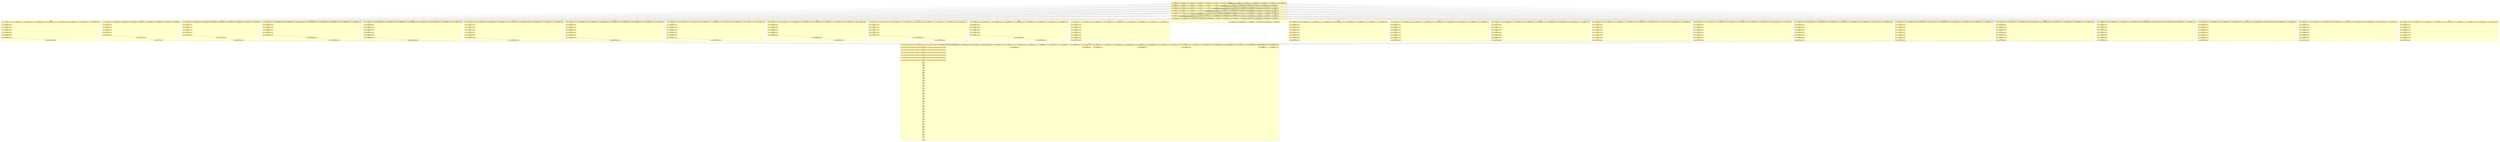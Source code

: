 digraph{node[shape=none margin=0 style=filled colorscheme=ylorrd9 fillcolor=2];compound=true;splines=line;subgraph clusterdummy0_0{style=invis;subgraph clusterdummy0_1{style=invis;subgraph clusterdummy0_2{style=invis;subgraph cluster0{style=dashed;colorscheme=ylorrd9;bgcolor=1;edge[arrowhead=empty];label=epoch_0;0[label=<<table border="0" cellborder="0" cellspacing="0"><tr><td>0:0 send</td></tr><hr/><tr><td> 1:0 1:32 1:33 1:34 1:35 1:36 1:37 </td></tr></table>>];1[label=<<table border="0" cellborder="0" cellspacing="0"><tr><td>0:1 send</td></tr><hr/><tr><td> 2:0 2:1 2:33 2:34 2:35 2:36 2:37 </td></tr></table>>];2[label=<<table border="0" cellborder="0" cellspacing="0"><tr><td>0:2 send</td></tr><hr/><tr><td> 3:0 3:1 3:2 3:34 3:35 3:36 3:37 </td></tr></table>>];3[label=<<table border="0" cellborder="0" cellspacing="0"><tr><td>0:3 send</td></tr><hr/><tr><td> 4:0 4:1 4:2 4:3 4:35 4:36 4:37 </td></tr></table>>];4[label=<<table border="0" cellborder="0" cellspacing="0"><tr><td>0:4 send</td></tr><hr/><tr><td> 5:0 5:1 5:2 5:3 5:4 5:36 5:37 </td></tr></table>>];5[label=<<table border="0" cellborder="0" cellspacing="0"><tr><td>0:5 send</td></tr><hr/><tr><td> 6:0 6:1 6:2 6:3 6:4 6:5 6:37 </td></tr></table>>];6[label=<<table border="0" cellborder="0" cellspacing="0"><tr><td>0:6 send</td></tr><hr/><tr><td> 7:0 7:1 7:2 7:3 7:4 7:5 7:6 </td></tr></table>>];69[label=<<table border="0" cellborder="0" cellspacing="0"><tr><td>1:0 recv</td></tr><hr/><tr><td> 0:0 2:3 3:4 4:5 5:6 6:7 7:8 </td></tr></table>>];71[label=<<table border="0" cellborder="0" cellspacing="0"><tr><td>1:2 send</td></tr><hr/><tr><td> 2:0 2:1 2:33 2:34 2:35 2:36 2:37 </td></tr></table>>];69->71;72[label=<<table border="0" cellborder="0" cellspacing="0"><tr><td>1:3 send</td></tr><hr/><tr><td> 3:0 3:1 3:2 3:34 3:35 3:36 3:37 </td></tr></table>>];69->72;73[label=<<table border="0" cellborder="0" cellspacing="0"><tr><td>1:4 send</td></tr><hr/><tr><td> 4:0 4:1 4:2 4:3 4:35 4:36 4:37 </td></tr></table>>];69->73;74[label=<<table border="0" cellborder="0" cellspacing="0"><tr><td>1:5 send</td></tr><hr/><tr><td> 5:0 5:1 5:2 5:3 5:4 5:36 5:37 </td></tr></table>>];69->74;75[label=<<table border="0" cellborder="0" cellspacing="0"><tr><td>1:6 send</td></tr><hr/><tr><td> 6:0 6:1 6:2 6:3 6:4 6:5 6:37 </td></tr></table>>];69->75;76[label=<<table border="0" cellborder="0" cellspacing="0"><tr><td>1:7 send</td></tr><hr/><tr><td> 7:0 7:1 7:2 7:3 7:4 7:5 7:6 </td></tr></table>>];69->76;101[label=<<table border="0" cellborder="0" cellspacing="0"><tr><td>1:32 recv</td></tr><hr/><tr><td> 0:0 2:3 3:4 4:5 5:6 6:7 7:8 </td></tr></table>>];69->101;102[label=<<table border="0" cellborder="0" cellspacing="0"><tr><td>1:33 recv</td></tr><hr/><tr><td> 0:0 2:3 3:4 4:5 5:6 6:7 7:8 </td></tr></table>>];101->102;103[label=<<table border="0" cellborder="0" cellspacing="0"><tr><td>1:34 recv</td></tr><hr/><tr><td> 0:0 2:3 3:4 4:5 5:6 6:7 7:8 </td></tr></table>>];102->103;104[label=<<table border="0" cellborder="0" cellspacing="0"><tr><td>1:35 recv</td></tr><hr/><tr><td> 0:0 2:3 3:4 4:5 5:6 6:7 7:8 </td></tr></table>>];103->104;105[label=<<table border="0" cellborder="0" cellspacing="0"><tr><td>1:36 recv</td></tr><hr/><tr><td> 0:0 2:3 3:4 4:5 5:6 6:7 7:8 </td></tr></table>>];104->105;106[label=<<table border="0" cellborder="0" cellspacing="0"><tr><td>1:37 recv</td></tr><hr/><tr><td> 0:0 2:3 3:4 4:5 5:6 6:7 7:8 </td></tr></table>>];105->106;108[label=<<table border="0" cellborder="0" cellspacing="0"><tr><td>2:0 recv</td></tr><hr/><tr><td> 0:1 1:2 3:5 4:6 5:7 6:8 7:9 </td></tr></table>>];109[label=<<table border="0" cellborder="0" cellspacing="0"><tr><td>2:1 recv</td></tr><hr/><tr><td> 0:1 1:2 3:5 4:6 5:7 6:8 7:9 </td></tr></table>>];108->109;111[label=<<table border="0" cellborder="0" cellspacing="0"><tr><td>2:3 send</td></tr><hr/><tr><td> 1:0 1:32 1:33 1:34 1:35 1:36 1:37 </td></tr></table>>];109->111;112[label=<<table border="0" cellborder="0" cellspacing="0"><tr><td>2:4 send</td></tr><hr/><tr><td> 3:0 3:1 3:2 3:34 3:35 3:36 3:37 </td></tr></table>>];109->112;113[label=<<table border="0" cellborder="0" cellspacing="0"><tr><td>2:5 send</td></tr><hr/><tr><td> 4:0 4:1 4:2 4:3 4:35 4:36 4:37 </td></tr></table>>];109->113;114[label=<<table border="0" cellborder="0" cellspacing="0"><tr><td>2:6 send</td></tr><hr/><tr><td> 5:0 5:1 5:2 5:3 5:4 5:36 5:37 </td></tr></table>>];109->114;115[label=<<table border="0" cellborder="0" cellspacing="0"><tr><td>2:7 send</td></tr><hr/><tr><td> 6:0 6:1 6:2 6:3 6:4 6:5 6:37 </td></tr></table>>];109->115;116[label=<<table border="0" cellborder="0" cellspacing="0"><tr><td>2:8 send</td></tr><hr/><tr><td> 7:0 7:1 7:2 7:3 7:4 7:5 7:6 </td></tr></table>>];109->116;141[label=<<table border="0" cellborder="0" cellspacing="0"><tr><td>2:33 recv</td></tr><hr/><tr><td> 0:1 1:2 3:5 4:6 5:7 6:8 7:9 </td></tr></table>>];109->141;142[label=<<table border="0" cellborder="0" cellspacing="0"><tr><td>2:34 recv</td></tr><hr/><tr><td> 0:1 1:2 3:5 4:6 5:7 6:8 7:9 </td></tr></table>>];141->142;143[label=<<table border="0" cellborder="0" cellspacing="0"><tr><td>2:35 recv</td></tr><hr/><tr><td> 0:1 1:2 3:5 4:6 5:7 6:8 7:9 </td></tr></table>>];142->143;144[label=<<table border="0" cellborder="0" cellspacing="0"><tr><td>2:36 recv</td></tr><hr/><tr><td> 0:1 1:2 3:5 4:6 5:7 6:8 7:9 </td></tr></table>>];143->144;145[label=<<table border="0" cellborder="0" cellspacing="0"><tr><td>2:37 recv</td></tr><hr/><tr><td> 0:1 1:2 3:5 4:6 5:7 6:8 7:9 </td></tr></table>>];144->145;147[label=<<table border="0" cellborder="0" cellspacing="0"><tr><td>3:0 recv</td></tr><hr/><tr><td> 0:2 1:3 2:4 4:7 5:8 6:9 7:10 </td></tr></table>>];148[label=<<table border="0" cellborder="0" cellspacing="0"><tr><td>3:1 recv</td></tr><hr/><tr><td> 0:2 1:3 2:4 4:7 5:8 6:9 7:10 </td></tr></table>>];147->148;149[label=<<table border="0" cellborder="0" cellspacing="0"><tr><td>3:2 recv</td></tr><hr/><tr><td> 0:2 1:3 2:4 4:7 5:8 6:9 7:10 </td></tr></table>>];148->149;151[label=<<table border="0" cellborder="0" cellspacing="0"><tr><td>3:4 send</td></tr><hr/><tr><td> 1:0 1:32 1:33 1:34 1:35 1:36 1:37 </td></tr></table>>];149->151;152[label=<<table border="0" cellborder="0" cellspacing="0"><tr><td>3:5 send</td></tr><hr/><tr><td> 2:0 2:1 2:33 2:34 2:35 2:36 2:37 </td></tr></table>>];149->152;153[label=<<table border="0" cellborder="0" cellspacing="0"><tr><td>3:6 send</td></tr><hr/><tr><td> 4:0 4:1 4:2 4:3 4:35 4:36 4:37 </td></tr></table>>];149->153;154[label=<<table border="0" cellborder="0" cellspacing="0"><tr><td>3:7 send</td></tr><hr/><tr><td> 5:0 5:1 5:2 5:3 5:4 5:36 5:37 </td></tr></table>>];149->154;155[label=<<table border="0" cellborder="0" cellspacing="0"><tr><td>3:8 send</td></tr><hr/><tr><td> 6:0 6:1 6:2 6:3 6:4 6:5 6:37 </td></tr></table>>];149->155;156[label=<<table border="0" cellborder="0" cellspacing="0"><tr><td>3:9 send</td></tr><hr/><tr><td> 7:0 7:1 7:2 7:3 7:4 7:5 7:6 </td></tr></table>>];149->156;181[label=<<table border="0" cellborder="0" cellspacing="0"><tr><td>3:34 recv</td></tr><hr/><tr><td> 0:2 1:3 2:4 4:7 5:8 6:9 7:10 </td></tr></table>>];149->181;182[label=<<table border="0" cellborder="0" cellspacing="0"><tr><td>3:35 recv</td></tr><hr/><tr><td> 0:2 1:3 2:4 4:7 5:8 6:9 7:10 </td></tr></table>>];181->182;183[label=<<table border="0" cellborder="0" cellspacing="0"><tr><td>3:36 recv</td></tr><hr/><tr><td> 0:2 1:3 2:4 4:7 5:8 6:9 7:10 </td></tr></table>>];182->183;184[label=<<table border="0" cellborder="0" cellspacing="0"><tr><td>3:37 recv</td></tr><hr/><tr><td> 0:2 1:3 2:4 4:7 5:8 6:9 7:10 </td></tr></table>>];183->184;186[label=<<table border="0" cellborder="0" cellspacing="0"><tr><td>4:0 recv</td></tr><hr/><tr><td> 0:3 1:4 2:5 3:6 5:9 6:10 7:11 </td></tr></table>>];187[label=<<table border="0" cellborder="0" cellspacing="0"><tr><td>4:1 recv</td></tr><hr/><tr><td> 0:3 1:4 2:5 3:6 5:9 6:10 7:11 </td></tr></table>>];186->187;188[label=<<table border="0" cellborder="0" cellspacing="0"><tr><td>4:2 recv</td></tr><hr/><tr><td> 0:3 1:4 2:5 3:6 5:9 6:10 7:11 </td></tr></table>>];187->188;189[label=<<table border="0" cellborder="0" cellspacing="0"><tr><td>4:3 recv</td></tr><hr/><tr><td> 0:3 1:4 2:5 3:6 5:9 6:10 7:11 </td></tr></table>>];188->189;191[label=<<table border="0" cellborder="0" cellspacing="0"><tr><td>4:5 send</td></tr><hr/><tr><td> 1:0 1:32 1:33 1:34 1:35 1:36 1:37 </td></tr></table>>];189->191;192[label=<<table border="0" cellborder="0" cellspacing="0"><tr><td>4:6 send</td></tr><hr/><tr><td> 2:0 2:1 2:33 2:34 2:35 2:36 2:37 </td></tr></table>>];189->192;193[label=<<table border="0" cellborder="0" cellspacing="0"><tr><td>4:7 send</td></tr><hr/><tr><td> 3:0 3:1 3:2 3:34 3:35 3:36 3:37 </td></tr></table>>];189->193;194[label=<<table border="0" cellborder="0" cellspacing="0"><tr><td>4:8 send</td></tr><hr/><tr><td> 5:0 5:1 5:2 5:3 5:4 5:36 5:37 </td></tr></table>>];189->194;195[label=<<table border="0" cellborder="0" cellspacing="0"><tr><td>4:9 send</td></tr><hr/><tr><td> 6:0 6:1 6:2 6:3 6:4 6:5 6:37 </td></tr></table>>];189->195;196[label=<<table border="0" cellborder="0" cellspacing="0"><tr><td>4:10 send</td></tr><hr/><tr><td> 7:0 7:1 7:2 7:3 7:4 7:5 7:6 </td></tr></table>>];189->196;221[label=<<table border="0" cellborder="0" cellspacing="0"><tr><td>4:35 recv</td></tr><hr/><tr><td> 0:3 1:4 2:5 3:6 5:9 6:10 7:11 </td></tr></table>>];189->221;222[label=<<table border="0" cellborder="0" cellspacing="0"><tr><td>4:36 recv</td></tr><hr/><tr><td> 0:3 1:4 2:5 3:6 5:9 6:10 7:11 </td></tr></table>>];221->222;223[label=<<table border="0" cellborder="0" cellspacing="0"><tr><td>4:37 recv</td></tr><hr/><tr><td> 0:3 1:4 2:5 3:6 5:9 6:10 7:11 </td></tr></table>>];222->223;225[label=<<table border="0" cellborder="0" cellspacing="0"><tr><td>5:0 recv</td></tr><hr/><tr><td> 0:4 1:5 2:6 3:7 4:8 6:11 7:12 </td></tr></table>>];226[label=<<table border="0" cellborder="0" cellspacing="0"><tr><td>5:1 recv</td></tr><hr/><tr><td> 0:4 1:5 2:6 3:7 4:8 6:11 7:12 </td></tr></table>>];225->226;227[label=<<table border="0" cellborder="0" cellspacing="0"><tr><td>5:2 recv</td></tr><hr/><tr><td> 0:4 1:5 2:6 3:7 4:8 6:11 7:12 </td></tr></table>>];226->227;228[label=<<table border="0" cellborder="0" cellspacing="0"><tr><td>5:3 recv</td></tr><hr/><tr><td> 0:4 1:5 2:6 3:7 4:8 6:11 7:12 </td></tr></table>>];227->228;229[label=<<table border="0" cellborder="0" cellspacing="0"><tr><td>5:4 recv</td></tr><hr/><tr><td> 0:4 1:5 2:6 3:7 4:8 6:11 7:12 </td></tr></table>>];228->229;231[label=<<table border="0" cellborder="0" cellspacing="0"><tr><td>5:6 send</td></tr><hr/><tr><td> 1:0 1:32 1:33 1:34 1:35 1:36 1:37 </td></tr></table>>];229->231;232[label=<<table border="0" cellborder="0" cellspacing="0"><tr><td>5:7 send</td></tr><hr/><tr><td> 2:0 2:1 2:33 2:34 2:35 2:36 2:37 </td></tr></table>>];229->232;233[label=<<table border="0" cellborder="0" cellspacing="0"><tr><td>5:8 send</td></tr><hr/><tr><td> 3:0 3:1 3:2 3:34 3:35 3:36 3:37 </td></tr></table>>];229->233;234[label=<<table border="0" cellborder="0" cellspacing="0"><tr><td>5:9 send</td></tr><hr/><tr><td> 4:0 4:1 4:2 4:3 4:35 4:36 4:37 </td></tr></table>>];229->234;235[label=<<table border="0" cellborder="0" cellspacing="0"><tr><td>5:10 send</td></tr><hr/><tr><td> 6:0 6:1 6:2 6:3 6:4 6:5 6:37 </td></tr></table>>];229->235;236[label=<<table border="0" cellborder="0" cellspacing="0"><tr><td>5:11 send</td></tr><hr/><tr><td> 7:0 7:1 7:2 7:3 7:4 7:5 7:6 </td></tr></table>>];229->236;261[label=<<table border="0" cellborder="0" cellspacing="0"><tr><td>5:36 recv</td></tr><hr/><tr><td> 0:4 1:5 2:6 3:7 4:8 6:11 7:12 </td></tr></table>>];229->261;262[label=<<table border="0" cellborder="0" cellspacing="0"><tr><td>5:37 recv</td></tr><hr/><tr><td> 0:4 1:5 2:6 3:7 4:8 6:11 7:12 </td></tr></table>>];261->262;264[label=<<table border="0" cellborder="0" cellspacing="0"><tr><td>6:0 recv</td></tr><hr/><tr><td> 0:5 1:6 2:7 3:8 4:9 5:10 7:13 </td></tr></table>>];265[label=<<table border="0" cellborder="0" cellspacing="0"><tr><td>6:1 recv</td></tr><hr/><tr><td> 0:5 1:6 2:7 3:8 4:9 5:10 7:13 </td></tr></table>>];264->265;266[label=<<table border="0" cellborder="0" cellspacing="0"><tr><td>6:2 recv</td></tr><hr/><tr><td> 0:5 1:6 2:7 3:8 4:9 5:10 7:13 </td></tr></table>>];265->266;267[label=<<table border="0" cellborder="0" cellspacing="0"><tr><td>6:3 recv</td></tr><hr/><tr><td> 0:5 1:6 2:7 3:8 4:9 5:10 7:13 </td></tr></table>>];266->267;268[label=<<table border="0" cellborder="0" cellspacing="0"><tr><td>6:4 recv</td></tr><hr/><tr><td> 0:5 1:6 2:7 3:8 4:9 5:10 7:13 </td></tr></table>>];267->268;269[label=<<table border="0" cellborder="0" cellspacing="0"><tr><td>6:5 recv</td></tr><hr/><tr><td> 0:5 1:6 2:7 3:8 4:9 5:10 7:13 </td></tr></table>>];268->269;271[label=<<table border="0" cellborder="0" cellspacing="0"><tr><td>6:7 send</td></tr><hr/><tr><td> 1:0 1:32 1:33 1:34 1:35 1:36 1:37 </td></tr></table>>];269->271;272[label=<<table border="0" cellborder="0" cellspacing="0"><tr><td>6:8 send</td></tr><hr/><tr><td> 2:0 2:1 2:33 2:34 2:35 2:36 2:37 </td></tr></table>>];269->272;273[label=<<table border="0" cellborder="0" cellspacing="0"><tr><td>6:9 send</td></tr><hr/><tr><td> 3:0 3:1 3:2 3:34 3:35 3:36 3:37 </td></tr></table>>];269->273;274[label=<<table border="0" cellborder="0" cellspacing="0"><tr><td>6:10 send</td></tr><hr/><tr><td> 4:0 4:1 4:2 4:3 4:35 4:36 4:37 </td></tr></table>>];269->274;275[label=<<table border="0" cellborder="0" cellspacing="0"><tr><td>6:11 send</td></tr><hr/><tr><td> 5:0 5:1 5:2 5:3 5:4 5:36 5:37 </td></tr></table>>];269->275;276[label=<<table border="0" cellborder="0" cellspacing="0"><tr><td>6:12 send</td></tr><hr/><tr><td> 7:0 7:1 7:2 7:3 7:4 7:5 7:6 </td></tr></table>>];269->276;301[label=<<table border="0" cellborder="0" cellspacing="0"><tr><td>6:37 recv</td></tr><hr/><tr><td> 0:5 1:6 2:7 3:8 4:9 5:10 7:13 </td></tr></table>>];269->301;303[label=<<table border="0" cellborder="0" cellspacing="0"><tr><td>7:0 recv</td></tr><hr/><tr><td> 0:6 1:7 2:8 3:9 4:10 5:11 6:12 </td></tr></table>>];304[label=<<table border="0" cellborder="0" cellspacing="0"><tr><td>7:1 recv</td></tr><hr/><tr><td> 0:6 1:7 2:8 3:9 4:10 5:11 6:12 </td></tr></table>>];303->304;305[label=<<table border="0" cellborder="0" cellspacing="0"><tr><td>7:2 recv</td></tr><hr/><tr><td> 0:6 1:7 2:8 3:9 4:10 5:11 6:12 </td></tr></table>>];304->305;306[label=<<table border="0" cellborder="0" cellspacing="0"><tr><td>7:3 recv</td></tr><hr/><tr><td> 0:6 1:7 2:8 3:9 4:10 5:11 6:12 </td></tr></table>>];305->306;307[label=<<table border="0" cellborder="0" cellspacing="0"><tr><td>7:4 recv</td></tr><hr/><tr><td> 0:6 1:7 2:8 3:9 4:10 5:11 6:12 </td></tr></table>>];306->307;308[label=<<table border="0" cellborder="0" cellspacing="0"><tr><td>7:5 recv</td></tr><hr/><tr><td> 0:6 1:7 2:8 3:9 4:10 5:11 6:12 </td></tr></table>>];307->308;309[label=<<table border="0" cellborder="0" cellspacing="0"><tr><td>7:6 recv</td></tr><hr/><tr><td> 0:6 1:7 2:8 3:9 4:10 5:11 6:12 </td></tr></table>>];308->309;311[label=<<table border="0" cellborder="0" cellspacing="0"><tr><td>7:8 send</td></tr><hr/><tr><td> 1:0 1:32 1:33 1:34 1:35 1:36 1:37 </td></tr></table>>];309->311;312[label=<<table border="0" cellborder="0" cellspacing="0"><tr><td>7:9 send</td></tr><hr/><tr><td> 2:0 2:1 2:33 2:34 2:35 2:36 2:37 </td></tr></table>>];309->312;313[label=<<table border="0" cellborder="0" cellspacing="0"><tr><td>7:10 send</td></tr><hr/><tr><td> 3:0 3:1 3:2 3:34 3:35 3:36 3:37 </td></tr></table>>];309->313;314[label=<<table border="0" cellborder="0" cellspacing="0"><tr><td>7:11 send</td></tr><hr/><tr><td> 4:0 4:1 4:2 4:3 4:35 4:36 4:37 </td></tr></table>>];309->314;315[label=<<table border="0" cellborder="0" cellspacing="0"><tr><td>7:12 send</td></tr><hr/><tr><td> 5:0 5:1 5:2 5:3 5:4 5:36 5:37 </td></tr></table>>];309->315;316[label=<<table border="0" cellborder="0" cellspacing="0"><tr><td>7:13 send</td></tr><hr/><tr><td> 6:0 6:1 6:2 6:3 6:4 6:5 6:37 </td></tr></table>>];309->316;}}}}subgraph clusterdummy1_0{style=invis;subgraph clusterdummy1_1{style=invis;subgraph clusterdummy1_2{style=invis;subgraph cluster1{style=dashed;colorscheme=ylorrd9;bgcolor=1;edge[arrowhead=empty];label=epoch_1;30[label=<<table border="0" cellborder="0" cellspacing="0"><tr><td>0:30 send</td></tr><hr/><tr><td> 31:0 31:1 31:2 31:3 31:4 31:5 31:6 31:7 </td></tr></table>>];100[label=<<table border="0" cellborder="0" cellspacing="0"><tr><td>1:31 send</td></tr><hr/><tr><td> 31:0 31:1 31:2 31:3 31:4 31:5 31:6 31:7 </td></tr></table>>];140[label=<<table border="0" cellborder="0" cellspacing="0"><tr><td>2:32 send</td></tr><hr/><tr><td> 31:0 31:1 31:2 31:3 31:4 31:5 31:6 31:7 </td></tr></table>>];180[label=<<table border="0" cellborder="0" cellspacing="0"><tr><td>3:33 send</td></tr><hr/><tr><td> 31:0 31:1 31:2 31:3 31:4 31:5 31:6 31:7 </td></tr></table>>];220[label=<<table border="0" cellborder="0" cellspacing="0"><tr><td>4:34 send</td></tr><hr/><tr><td> 31:0 31:1 31:2 31:3 31:4 31:5 31:6 31:7 </td></tr></table>>];260[label=<<table border="0" cellborder="0" cellspacing="0"><tr><td>5:35 send</td></tr><hr/><tr><td> 31:0 31:1 31:2 31:3 31:4 31:5 31:6 31:7 </td></tr></table>>];300[label=<<table border="0" cellborder="0" cellspacing="0"><tr><td>6:36 send</td></tr><hr/><tr><td> 31:0 31:1 31:2 31:3 31:4 31:5 31:6 31:7 </td></tr></table>>];340[label=<<table border="0" cellborder="0" cellspacing="0"><tr><td>7:37 send</td></tr><hr/><tr><td> 31:0 31:1 31:2 31:3 31:4 31:5 31:6 31:7 </td></tr></table>>];549[label=<<table border="0" cellborder="0" cellspacing="0"><tr><td>31:0 recv</td></tr><hr/><tr><td> 0:30 1:31 2:32 3:33 4:34 5:35 6:36 7:37 </td></tr></table>>];550[label=<<table border="0" cellborder="0" cellspacing="0"><tr><td>31:1 recv</td></tr><hr/><tr><td> 0:30 1:31 2:32 3:33 4:34 5:35 6:36 7:37 </td></tr></table>>];549->550;551[label=<<table border="0" cellborder="0" cellspacing="0"><tr><td>31:2 recv</td></tr><hr/><tr><td> 0:30 1:31 2:32 3:33 4:34 5:35 6:36 7:37 </td></tr></table>>];550->551;552[label=<<table border="0" cellborder="0" cellspacing="0"><tr><td>31:3 recv</td></tr><hr/><tr><td> 0:30 1:31 2:32 3:33 4:34 5:35 6:36 7:37 </td></tr></table>>];551->552;553[label=<<table border="0" cellborder="0" cellspacing="0"><tr><td>31:4 recv</td></tr><hr/><tr><td> 0:30 1:31 2:32 3:33 4:34 5:35 6:36 7:37 </td></tr></table>>];552->553;554[label=<<table border="0" cellborder="0" cellspacing="0"><tr><td>31:5 recv</td></tr><hr/><tr><td> 0:30 1:31 2:32 3:33 4:34 5:35 6:36 7:37 </td></tr></table>>];553->554;555[label=<<table border="0" cellborder="0" cellspacing="0"><tr><td>31:6 recv</td></tr><hr/><tr><td> 0:30 1:31 2:32 3:33 4:34 5:35 6:36 7:37 </td></tr></table>>];554->555;556[label=<<table border="0" cellborder="0" cellspacing="0"><tr><td>31:7 recv</td></tr><hr/><tr><td> 0:30 1:31 2:32 3:33 4:34 5:35 6:36 7:37 </td></tr></table>>];555->556;}}}}subgraph clusterdummy2_0{style=invis;subgraph clusterdummy2_1{style=invis;subgraph clusterdummy2_2{style=invis;subgraph cluster2{style=dashed;colorscheme=ylorrd9;bgcolor=1;edge[arrowhead=empty];label=epoch_2;29[label=<<table border="0" cellborder="0" cellspacing="0"><tr><td>0:29 send</td></tr><hr/><tr><td> 30:0 30:1 30:2 30:3 30:4 30:5 30:6 30:7 </td></tr></table>>];99[label=<<table border="0" cellborder="0" cellspacing="0"><tr><td>1:30 send</td></tr><hr/><tr><td> 30:0 30:1 30:2 30:3 30:4 30:5 30:6 30:7 </td></tr></table>>];139[label=<<table border="0" cellborder="0" cellspacing="0"><tr><td>2:31 send</td></tr><hr/><tr><td> 30:0 30:1 30:2 30:3 30:4 30:5 30:6 30:7 </td></tr></table>>];179[label=<<table border="0" cellborder="0" cellspacing="0"><tr><td>3:32 send</td></tr><hr/><tr><td> 30:0 30:1 30:2 30:3 30:4 30:5 30:6 30:7 </td></tr></table>>];219[label=<<table border="0" cellborder="0" cellspacing="0"><tr><td>4:33 send</td></tr><hr/><tr><td> 30:0 30:1 30:2 30:3 30:4 30:5 30:6 30:7 </td></tr></table>>];259[label=<<table border="0" cellborder="0" cellspacing="0"><tr><td>5:34 send</td></tr><hr/><tr><td> 30:0 30:1 30:2 30:3 30:4 30:5 30:6 30:7 </td></tr></table>>];299[label=<<table border="0" cellborder="0" cellspacing="0"><tr><td>6:35 send</td></tr><hr/><tr><td> 30:0 30:1 30:2 30:3 30:4 30:5 30:6 30:7 </td></tr></table>>];339[label=<<table border="0" cellborder="0" cellspacing="0"><tr><td>7:36 send</td></tr><hr/><tr><td> 30:0 30:1 30:2 30:3 30:4 30:5 30:6 30:7 </td></tr></table>>];540[label=<<table border="0" cellborder="0" cellspacing="0"><tr><td>30:0 recv</td></tr><hr/><tr><td> 0:29 1:30 2:31 3:32 4:33 5:34 6:35 7:36 </td></tr></table>>];541[label=<<table border="0" cellborder="0" cellspacing="0"><tr><td>30:1 recv</td></tr><hr/><tr><td> 0:29 1:30 2:31 3:32 4:33 5:34 6:35 7:36 </td></tr></table>>];540->541;542[label=<<table border="0" cellborder="0" cellspacing="0"><tr><td>30:2 recv</td></tr><hr/><tr><td> 0:29 1:30 2:31 3:32 4:33 5:34 6:35 7:36 </td></tr></table>>];541->542;543[label=<<table border="0" cellborder="0" cellspacing="0"><tr><td>30:3 recv</td></tr><hr/><tr><td> 0:29 1:30 2:31 3:32 4:33 5:34 6:35 7:36 </td></tr></table>>];542->543;544[label=<<table border="0" cellborder="0" cellspacing="0"><tr><td>30:4 recv</td></tr><hr/><tr><td> 0:29 1:30 2:31 3:32 4:33 5:34 6:35 7:36 </td></tr></table>>];543->544;545[label=<<table border="0" cellborder="0" cellspacing="0"><tr><td>30:5 recv</td></tr><hr/><tr><td> 0:29 1:30 2:31 3:32 4:33 5:34 6:35 7:36 </td></tr></table>>];544->545;546[label=<<table border="0" cellborder="0" cellspacing="0"><tr><td>30:6 recv</td></tr><hr/><tr><td> 0:29 1:30 2:31 3:32 4:33 5:34 6:35 7:36 </td></tr></table>>];545->546;547[label=<<table border="0" cellborder="0" cellspacing="0"><tr><td>30:7 recv</td></tr><hr/><tr><td> 0:29 1:30 2:31 3:32 4:33 5:34 6:35 7:36 </td></tr></table>>];546->547;}}}}subgraph clusterdummy3_0{style=invis;subgraph clusterdummy3_1{style=invis;subgraph clusterdummy3_2{style=invis;subgraph cluster3{style=dashed;colorscheme=ylorrd9;bgcolor=1;edge[arrowhead=empty];label=epoch_3;28[label=<<table border="0" cellborder="0" cellspacing="0"><tr><td>0:28 send</td></tr><hr/><tr><td> 29:0 29:1 29:2 29:3 29:4 29:5 29:6 29:7 </td></tr></table>>];98[label=<<table border="0" cellborder="0" cellspacing="0"><tr><td>1:29 send</td></tr><hr/><tr><td> 29:0 29:1 29:2 29:3 29:4 29:5 29:6 29:7 </td></tr></table>>];138[label=<<table border="0" cellborder="0" cellspacing="0"><tr><td>2:30 send</td></tr><hr/><tr><td> 29:0 29:1 29:2 29:3 29:4 29:5 29:6 29:7 </td></tr></table>>];178[label=<<table border="0" cellborder="0" cellspacing="0"><tr><td>3:31 send</td></tr><hr/><tr><td> 29:0 29:1 29:2 29:3 29:4 29:5 29:6 29:7 </td></tr></table>>];218[label=<<table border="0" cellborder="0" cellspacing="0"><tr><td>4:32 send</td></tr><hr/><tr><td> 29:0 29:1 29:2 29:3 29:4 29:5 29:6 29:7 </td></tr></table>>];258[label=<<table border="0" cellborder="0" cellspacing="0"><tr><td>5:33 send</td></tr><hr/><tr><td> 29:0 29:1 29:2 29:3 29:4 29:5 29:6 29:7 </td></tr></table>>];298[label=<<table border="0" cellborder="0" cellspacing="0"><tr><td>6:34 send</td></tr><hr/><tr><td> 29:0 29:1 29:2 29:3 29:4 29:5 29:6 29:7 </td></tr></table>>];338[label=<<table border="0" cellborder="0" cellspacing="0"><tr><td>7:35 send</td></tr><hr/><tr><td> 29:0 29:1 29:2 29:3 29:4 29:5 29:6 29:7 </td></tr></table>>];531[label=<<table border="0" cellborder="0" cellspacing="0"><tr><td>29:0 recv</td></tr><hr/><tr><td> 0:28 1:29 2:30 3:31 4:32 5:33 6:34 7:35 </td></tr></table>>];532[label=<<table border="0" cellborder="0" cellspacing="0"><tr><td>29:1 recv</td></tr><hr/><tr><td> 0:28 1:29 2:30 3:31 4:32 5:33 6:34 7:35 </td></tr></table>>];531->532;533[label=<<table border="0" cellborder="0" cellspacing="0"><tr><td>29:2 recv</td></tr><hr/><tr><td> 0:28 1:29 2:30 3:31 4:32 5:33 6:34 7:35 </td></tr></table>>];532->533;534[label=<<table border="0" cellborder="0" cellspacing="0"><tr><td>29:3 recv</td></tr><hr/><tr><td> 0:28 1:29 2:30 3:31 4:32 5:33 6:34 7:35 </td></tr></table>>];533->534;535[label=<<table border="0" cellborder="0" cellspacing="0"><tr><td>29:4 recv</td></tr><hr/><tr><td> 0:28 1:29 2:30 3:31 4:32 5:33 6:34 7:35 </td></tr></table>>];534->535;536[label=<<table border="0" cellborder="0" cellspacing="0"><tr><td>29:5 recv</td></tr><hr/><tr><td> 0:28 1:29 2:30 3:31 4:32 5:33 6:34 7:35 </td></tr></table>>];535->536;537[label=<<table border="0" cellborder="0" cellspacing="0"><tr><td>29:6 recv</td></tr><hr/><tr><td> 0:28 1:29 2:30 3:31 4:32 5:33 6:34 7:35 </td></tr></table>>];536->537;538[label=<<table border="0" cellborder="0" cellspacing="0"><tr><td>29:7 recv</td></tr><hr/><tr><td> 0:28 1:29 2:30 3:31 4:32 5:33 6:34 7:35 </td></tr></table>>];537->538;}}}}subgraph clusterdummy4_0{style=invis;subgraph clusterdummy4_1{style=invis;subgraph clusterdummy4_2{style=invis;subgraph cluster4{style=dashed;colorscheme=ylorrd9;bgcolor=1;edge[arrowhead=empty];label=epoch_4;27[label=<<table border="0" cellborder="0" cellspacing="0"><tr><td>0:27 send</td></tr><hr/><tr><td> 28:0 28:1 28:2 28:3 28:4 28:5 28:6 28:7 </td></tr></table>>];97[label=<<table border="0" cellborder="0" cellspacing="0"><tr><td>1:28 send</td></tr><hr/><tr><td> 28:0 28:1 28:2 28:3 28:4 28:5 28:6 28:7 </td></tr></table>>];137[label=<<table border="0" cellborder="0" cellspacing="0"><tr><td>2:29 send</td></tr><hr/><tr><td> 28:0 28:1 28:2 28:3 28:4 28:5 28:6 28:7 </td></tr></table>>];177[label=<<table border="0" cellborder="0" cellspacing="0"><tr><td>3:30 send</td></tr><hr/><tr><td> 28:0 28:1 28:2 28:3 28:4 28:5 28:6 28:7 </td></tr></table>>];217[label=<<table border="0" cellborder="0" cellspacing="0"><tr><td>4:31 send</td></tr><hr/><tr><td> 28:0 28:1 28:2 28:3 28:4 28:5 28:6 28:7 </td></tr></table>>];257[label=<<table border="0" cellborder="0" cellspacing="0"><tr><td>5:32 send</td></tr><hr/><tr><td> 28:0 28:1 28:2 28:3 28:4 28:5 28:6 28:7 </td></tr></table>>];297[label=<<table border="0" cellborder="0" cellspacing="0"><tr><td>6:33 send</td></tr><hr/><tr><td> 28:0 28:1 28:2 28:3 28:4 28:5 28:6 28:7 </td></tr></table>>];337[label=<<table border="0" cellborder="0" cellspacing="0"><tr><td>7:34 send</td></tr><hr/><tr><td> 28:0 28:1 28:2 28:3 28:4 28:5 28:6 28:7 </td></tr></table>>];522[label=<<table border="0" cellborder="0" cellspacing="0"><tr><td>28:0 recv</td></tr><hr/><tr><td> 0:27 1:28 2:29 3:30 4:31 5:32 6:33 7:34 </td></tr></table>>];523[label=<<table border="0" cellborder="0" cellspacing="0"><tr><td>28:1 recv</td></tr><hr/><tr><td> 0:27 1:28 2:29 3:30 4:31 5:32 6:33 7:34 </td></tr></table>>];522->523;524[label=<<table border="0" cellborder="0" cellspacing="0"><tr><td>28:2 recv</td></tr><hr/><tr><td> 0:27 1:28 2:29 3:30 4:31 5:32 6:33 7:34 </td></tr></table>>];523->524;525[label=<<table border="0" cellborder="0" cellspacing="0"><tr><td>28:3 recv</td></tr><hr/><tr><td> 0:27 1:28 2:29 3:30 4:31 5:32 6:33 7:34 </td></tr></table>>];524->525;526[label=<<table border="0" cellborder="0" cellspacing="0"><tr><td>28:4 recv</td></tr><hr/><tr><td> 0:27 1:28 2:29 3:30 4:31 5:32 6:33 7:34 </td></tr></table>>];525->526;527[label=<<table border="0" cellborder="0" cellspacing="0"><tr><td>28:5 recv</td></tr><hr/><tr><td> 0:27 1:28 2:29 3:30 4:31 5:32 6:33 7:34 </td></tr></table>>];526->527;528[label=<<table border="0" cellborder="0" cellspacing="0"><tr><td>28:6 recv</td></tr><hr/><tr><td> 0:27 1:28 2:29 3:30 4:31 5:32 6:33 7:34 </td></tr></table>>];527->528;529[label=<<table border="0" cellborder="0" cellspacing="0"><tr><td>28:7 recv</td></tr><hr/><tr><td> 0:27 1:28 2:29 3:30 4:31 5:32 6:33 7:34 </td></tr></table>>];528->529;}}}}subgraph clusterdummy5_0{style=invis;subgraph clusterdummy5_1{style=invis;subgraph clusterdummy5_2{style=invis;subgraph cluster5{style=dashed;colorscheme=ylorrd9;bgcolor=1;edge[arrowhead=empty];label=epoch_5;26[label=<<table border="0" cellborder="0" cellspacing="0"><tr><td>0:26 send</td></tr><hr/><tr><td> 27:0 27:1 27:2 27:3 27:4 27:5 27:6 27:7 </td></tr></table>>];96[label=<<table border="0" cellborder="0" cellspacing="0"><tr><td>1:27 send</td></tr><hr/><tr><td> 27:0 27:1 27:2 27:3 27:4 27:5 27:6 27:7 </td></tr></table>>];136[label=<<table border="0" cellborder="0" cellspacing="0"><tr><td>2:28 send</td></tr><hr/><tr><td> 27:0 27:1 27:2 27:3 27:4 27:5 27:6 27:7 </td></tr></table>>];176[label=<<table border="0" cellborder="0" cellspacing="0"><tr><td>3:29 send</td></tr><hr/><tr><td> 27:0 27:1 27:2 27:3 27:4 27:5 27:6 27:7 </td></tr></table>>];216[label=<<table border="0" cellborder="0" cellspacing="0"><tr><td>4:30 send</td></tr><hr/><tr><td> 27:0 27:1 27:2 27:3 27:4 27:5 27:6 27:7 </td></tr></table>>];256[label=<<table border="0" cellborder="0" cellspacing="0"><tr><td>5:31 send</td></tr><hr/><tr><td> 27:0 27:1 27:2 27:3 27:4 27:5 27:6 27:7 </td></tr></table>>];296[label=<<table border="0" cellborder="0" cellspacing="0"><tr><td>6:32 send</td></tr><hr/><tr><td> 27:0 27:1 27:2 27:3 27:4 27:5 27:6 27:7 </td></tr></table>>];336[label=<<table border="0" cellborder="0" cellspacing="0"><tr><td>7:33 send</td></tr><hr/><tr><td> 27:0 27:1 27:2 27:3 27:4 27:5 27:6 27:7 </td></tr></table>>];513[label=<<table border="0" cellborder="0" cellspacing="0"><tr><td>27:0 recv</td></tr><hr/><tr><td> 0:26 1:27 2:28 3:29 4:30 5:31 6:32 7:33 </td></tr></table>>];514[label=<<table border="0" cellborder="0" cellspacing="0"><tr><td>27:1 recv</td></tr><hr/><tr><td> 0:26 1:27 2:28 3:29 4:30 5:31 6:32 7:33 </td></tr></table>>];513->514;515[label=<<table border="0" cellborder="0" cellspacing="0"><tr><td>27:2 recv</td></tr><hr/><tr><td> 0:26 1:27 2:28 3:29 4:30 5:31 6:32 7:33 </td></tr></table>>];514->515;516[label=<<table border="0" cellborder="0" cellspacing="0"><tr><td>27:3 recv</td></tr><hr/><tr><td> 0:26 1:27 2:28 3:29 4:30 5:31 6:32 7:33 </td></tr></table>>];515->516;517[label=<<table border="0" cellborder="0" cellspacing="0"><tr><td>27:4 recv</td></tr><hr/><tr><td> 0:26 1:27 2:28 3:29 4:30 5:31 6:32 7:33 </td></tr></table>>];516->517;518[label=<<table border="0" cellborder="0" cellspacing="0"><tr><td>27:5 recv</td></tr><hr/><tr><td> 0:26 1:27 2:28 3:29 4:30 5:31 6:32 7:33 </td></tr></table>>];517->518;519[label=<<table border="0" cellborder="0" cellspacing="0"><tr><td>27:6 recv</td></tr><hr/><tr><td> 0:26 1:27 2:28 3:29 4:30 5:31 6:32 7:33 </td></tr></table>>];518->519;520[label=<<table border="0" cellborder="0" cellspacing="0"><tr><td>27:7 recv</td></tr><hr/><tr><td> 0:26 1:27 2:28 3:29 4:30 5:31 6:32 7:33 </td></tr></table>>];519->520;}}}}subgraph clusterdummy6_0{style=invis;subgraph clusterdummy6_1{style=invis;subgraph clusterdummy6_2{style=invis;subgraph cluster6{style=dashed;colorscheme=ylorrd9;bgcolor=1;edge[arrowhead=empty];label=epoch_6;25[label=<<table border="0" cellborder="0" cellspacing="0"><tr><td>0:25 send</td></tr><hr/><tr><td> 26:0 26:1 26:2 26:3 26:4 26:5 26:6 26:7 </td></tr></table>>];95[label=<<table border="0" cellborder="0" cellspacing="0"><tr><td>1:26 send</td></tr><hr/><tr><td> 26:0 26:1 26:2 26:3 26:4 26:5 26:6 26:7 </td></tr></table>>];135[label=<<table border="0" cellborder="0" cellspacing="0"><tr><td>2:27 send</td></tr><hr/><tr><td> 26:0 26:1 26:2 26:3 26:4 26:5 26:6 26:7 </td></tr></table>>];175[label=<<table border="0" cellborder="0" cellspacing="0"><tr><td>3:28 send</td></tr><hr/><tr><td> 26:0 26:1 26:2 26:3 26:4 26:5 26:6 26:7 </td></tr></table>>];215[label=<<table border="0" cellborder="0" cellspacing="0"><tr><td>4:29 send</td></tr><hr/><tr><td> 26:0 26:1 26:2 26:3 26:4 26:5 26:6 26:7 </td></tr></table>>];255[label=<<table border="0" cellborder="0" cellspacing="0"><tr><td>5:30 send</td></tr><hr/><tr><td> 26:0 26:1 26:2 26:3 26:4 26:5 26:6 26:7 </td></tr></table>>];295[label=<<table border="0" cellborder="0" cellspacing="0"><tr><td>6:31 send</td></tr><hr/><tr><td> 26:0 26:1 26:2 26:3 26:4 26:5 26:6 26:7 </td></tr></table>>];335[label=<<table border="0" cellborder="0" cellspacing="0"><tr><td>7:32 send</td></tr><hr/><tr><td> 26:0 26:1 26:2 26:3 26:4 26:5 26:6 26:7 </td></tr></table>>];504[label=<<table border="0" cellborder="0" cellspacing="0"><tr><td>26:0 recv</td></tr><hr/><tr><td> 0:25 1:26 2:27 3:28 4:29 5:30 6:31 7:32 </td></tr></table>>];505[label=<<table border="0" cellborder="0" cellspacing="0"><tr><td>26:1 recv</td></tr><hr/><tr><td> 0:25 1:26 2:27 3:28 4:29 5:30 6:31 7:32 </td></tr></table>>];504->505;506[label=<<table border="0" cellborder="0" cellspacing="0"><tr><td>26:2 recv</td></tr><hr/><tr><td> 0:25 1:26 2:27 3:28 4:29 5:30 6:31 7:32 </td></tr></table>>];505->506;507[label=<<table border="0" cellborder="0" cellspacing="0"><tr><td>26:3 recv</td></tr><hr/><tr><td> 0:25 1:26 2:27 3:28 4:29 5:30 6:31 7:32 </td></tr></table>>];506->507;508[label=<<table border="0" cellborder="0" cellspacing="0"><tr><td>26:4 recv</td></tr><hr/><tr><td> 0:25 1:26 2:27 3:28 4:29 5:30 6:31 7:32 </td></tr></table>>];507->508;509[label=<<table border="0" cellborder="0" cellspacing="0"><tr><td>26:5 recv</td></tr><hr/><tr><td> 0:25 1:26 2:27 3:28 4:29 5:30 6:31 7:32 </td></tr></table>>];508->509;510[label=<<table border="0" cellborder="0" cellspacing="0"><tr><td>26:6 recv</td></tr><hr/><tr><td> 0:25 1:26 2:27 3:28 4:29 5:30 6:31 7:32 </td></tr></table>>];509->510;511[label=<<table border="0" cellborder="0" cellspacing="0"><tr><td>26:7 recv</td></tr><hr/><tr><td> 0:25 1:26 2:27 3:28 4:29 5:30 6:31 7:32 </td></tr></table>>];510->511;}}}}subgraph clusterdummy7_0{style=invis;subgraph clusterdummy7_1{style=invis;subgraph clusterdummy7_2{style=invis;subgraph cluster7{style=dashed;colorscheme=ylorrd9;bgcolor=1;edge[arrowhead=empty];label=epoch_7;24[label=<<table border="0" cellborder="0" cellspacing="0"><tr><td>0:24 send</td></tr><hr/><tr><td> 25:0 25:1 25:2 25:3 25:4 25:5 25:6 25:7 </td></tr></table>>];94[label=<<table border="0" cellborder="0" cellspacing="0"><tr><td>1:25 send</td></tr><hr/><tr><td> 25:0 25:1 25:2 25:3 25:4 25:5 25:6 25:7 </td></tr></table>>];134[label=<<table border="0" cellborder="0" cellspacing="0"><tr><td>2:26 send</td></tr><hr/><tr><td> 25:0 25:1 25:2 25:3 25:4 25:5 25:6 25:7 </td></tr></table>>];174[label=<<table border="0" cellborder="0" cellspacing="0"><tr><td>3:27 send</td></tr><hr/><tr><td> 25:0 25:1 25:2 25:3 25:4 25:5 25:6 25:7 </td></tr></table>>];214[label=<<table border="0" cellborder="0" cellspacing="0"><tr><td>4:28 send</td></tr><hr/><tr><td> 25:0 25:1 25:2 25:3 25:4 25:5 25:6 25:7 </td></tr></table>>];254[label=<<table border="0" cellborder="0" cellspacing="0"><tr><td>5:29 send</td></tr><hr/><tr><td> 25:0 25:1 25:2 25:3 25:4 25:5 25:6 25:7 </td></tr></table>>];294[label=<<table border="0" cellborder="0" cellspacing="0"><tr><td>6:30 send</td></tr><hr/><tr><td> 25:0 25:1 25:2 25:3 25:4 25:5 25:6 25:7 </td></tr></table>>];334[label=<<table border="0" cellborder="0" cellspacing="0"><tr><td>7:31 send</td></tr><hr/><tr><td> 25:0 25:1 25:2 25:3 25:4 25:5 25:6 25:7 </td></tr></table>>];495[label=<<table border="0" cellborder="0" cellspacing="0"><tr><td>25:0 recv</td></tr><hr/><tr><td> 0:24 1:25 2:26 3:27 4:28 5:29 6:30 7:31 </td></tr></table>>];496[label=<<table border="0" cellborder="0" cellspacing="0"><tr><td>25:1 recv</td></tr><hr/><tr><td> 0:24 1:25 2:26 3:27 4:28 5:29 6:30 7:31 </td></tr></table>>];495->496;497[label=<<table border="0" cellborder="0" cellspacing="0"><tr><td>25:2 recv</td></tr><hr/><tr><td> 0:24 1:25 2:26 3:27 4:28 5:29 6:30 7:31 </td></tr></table>>];496->497;498[label=<<table border="0" cellborder="0" cellspacing="0"><tr><td>25:3 recv</td></tr><hr/><tr><td> 0:24 1:25 2:26 3:27 4:28 5:29 6:30 7:31 </td></tr></table>>];497->498;499[label=<<table border="0" cellborder="0" cellspacing="0"><tr><td>25:4 recv</td></tr><hr/><tr><td> 0:24 1:25 2:26 3:27 4:28 5:29 6:30 7:31 </td></tr></table>>];498->499;500[label=<<table border="0" cellborder="0" cellspacing="0"><tr><td>25:5 recv</td></tr><hr/><tr><td> 0:24 1:25 2:26 3:27 4:28 5:29 6:30 7:31 </td></tr></table>>];499->500;501[label=<<table border="0" cellborder="0" cellspacing="0"><tr><td>25:6 recv</td></tr><hr/><tr><td> 0:24 1:25 2:26 3:27 4:28 5:29 6:30 7:31 </td></tr></table>>];500->501;502[label=<<table border="0" cellborder="0" cellspacing="0"><tr><td>25:7 recv</td></tr><hr/><tr><td> 0:24 1:25 2:26 3:27 4:28 5:29 6:30 7:31 </td></tr></table>>];501->502;}}}}subgraph clusterdummy8_0{style=invis;subgraph clusterdummy8_1{style=invis;subgraph clusterdummy8_2{style=invis;subgraph cluster8{style=dashed;colorscheme=ylorrd9;bgcolor=1;edge[arrowhead=empty];label=epoch_8;23[label=<<table border="0" cellborder="0" cellspacing="0"><tr><td>0:23 send</td></tr><hr/><tr><td> 24:0 24:1 24:2 24:3 24:4 24:5 24:6 24:7 </td></tr></table>>];93[label=<<table border="0" cellborder="0" cellspacing="0"><tr><td>1:24 send</td></tr><hr/><tr><td> 24:0 24:1 24:2 24:3 24:4 24:5 24:6 24:7 </td></tr></table>>];133[label=<<table border="0" cellborder="0" cellspacing="0"><tr><td>2:25 send</td></tr><hr/><tr><td> 24:0 24:1 24:2 24:3 24:4 24:5 24:6 24:7 </td></tr></table>>];173[label=<<table border="0" cellborder="0" cellspacing="0"><tr><td>3:26 send</td></tr><hr/><tr><td> 24:0 24:1 24:2 24:3 24:4 24:5 24:6 24:7 </td></tr></table>>];213[label=<<table border="0" cellborder="0" cellspacing="0"><tr><td>4:27 send</td></tr><hr/><tr><td> 24:0 24:1 24:2 24:3 24:4 24:5 24:6 24:7 </td></tr></table>>];253[label=<<table border="0" cellborder="0" cellspacing="0"><tr><td>5:28 send</td></tr><hr/><tr><td> 24:0 24:1 24:2 24:3 24:4 24:5 24:6 24:7 </td></tr></table>>];293[label=<<table border="0" cellborder="0" cellspacing="0"><tr><td>6:29 send</td></tr><hr/><tr><td> 24:0 24:1 24:2 24:3 24:4 24:5 24:6 24:7 </td></tr></table>>];333[label=<<table border="0" cellborder="0" cellspacing="0"><tr><td>7:30 send</td></tr><hr/><tr><td> 24:0 24:1 24:2 24:3 24:4 24:5 24:6 24:7 </td></tr></table>>];486[label=<<table border="0" cellborder="0" cellspacing="0"><tr><td>24:0 recv</td></tr><hr/><tr><td> 0:23 1:24 2:25 3:26 4:27 5:28 6:29 7:30 </td></tr></table>>];487[label=<<table border="0" cellborder="0" cellspacing="0"><tr><td>24:1 recv</td></tr><hr/><tr><td> 0:23 1:24 2:25 3:26 4:27 5:28 6:29 7:30 </td></tr></table>>];486->487;488[label=<<table border="0" cellborder="0" cellspacing="0"><tr><td>24:2 recv</td></tr><hr/><tr><td> 0:23 1:24 2:25 3:26 4:27 5:28 6:29 7:30 </td></tr></table>>];487->488;489[label=<<table border="0" cellborder="0" cellspacing="0"><tr><td>24:3 recv</td></tr><hr/><tr><td> 0:23 1:24 2:25 3:26 4:27 5:28 6:29 7:30 </td></tr></table>>];488->489;490[label=<<table border="0" cellborder="0" cellspacing="0"><tr><td>24:4 recv</td></tr><hr/><tr><td> 0:23 1:24 2:25 3:26 4:27 5:28 6:29 7:30 </td></tr></table>>];489->490;491[label=<<table border="0" cellborder="0" cellspacing="0"><tr><td>24:5 recv</td></tr><hr/><tr><td> 0:23 1:24 2:25 3:26 4:27 5:28 6:29 7:30 </td></tr></table>>];490->491;492[label=<<table border="0" cellborder="0" cellspacing="0"><tr><td>24:6 recv</td></tr><hr/><tr><td> 0:23 1:24 2:25 3:26 4:27 5:28 6:29 7:30 </td></tr></table>>];491->492;493[label=<<table border="0" cellborder="0" cellspacing="0"><tr><td>24:7 recv</td></tr><hr/><tr><td> 0:23 1:24 2:25 3:26 4:27 5:28 6:29 7:30 </td></tr></table>>];492->493;}}}}subgraph clusterdummy9_0{style=invis;subgraph clusterdummy9_1{style=invis;subgraph clusterdummy9_2{style=invis;subgraph cluster9{style=dashed;colorscheme=ylorrd9;bgcolor=1;edge[arrowhead=empty];label=epoch_9;22[label=<<table border="0" cellborder="0" cellspacing="0"><tr><td>0:22 send</td></tr><hr/><tr><td> 23:0 23:1 23:2 23:3 23:4 23:5 23:6 23:7 </td></tr></table>>];92[label=<<table border="0" cellborder="0" cellspacing="0"><tr><td>1:23 send</td></tr><hr/><tr><td> 23:0 23:1 23:2 23:3 23:4 23:5 23:6 23:7 </td></tr></table>>];132[label=<<table border="0" cellborder="0" cellspacing="0"><tr><td>2:24 send</td></tr><hr/><tr><td> 23:0 23:1 23:2 23:3 23:4 23:5 23:6 23:7 </td></tr></table>>];172[label=<<table border="0" cellborder="0" cellspacing="0"><tr><td>3:25 send</td></tr><hr/><tr><td> 23:0 23:1 23:2 23:3 23:4 23:5 23:6 23:7 </td></tr></table>>];212[label=<<table border="0" cellborder="0" cellspacing="0"><tr><td>4:26 send</td></tr><hr/><tr><td> 23:0 23:1 23:2 23:3 23:4 23:5 23:6 23:7 </td></tr></table>>];252[label=<<table border="0" cellborder="0" cellspacing="0"><tr><td>5:27 send</td></tr><hr/><tr><td> 23:0 23:1 23:2 23:3 23:4 23:5 23:6 23:7 </td></tr></table>>];292[label=<<table border="0" cellborder="0" cellspacing="0"><tr><td>6:28 send</td></tr><hr/><tr><td> 23:0 23:1 23:2 23:3 23:4 23:5 23:6 23:7 </td></tr></table>>];332[label=<<table border="0" cellborder="0" cellspacing="0"><tr><td>7:29 send</td></tr><hr/><tr><td> 23:0 23:1 23:2 23:3 23:4 23:5 23:6 23:7 </td></tr></table>>];477[label=<<table border="0" cellborder="0" cellspacing="0"><tr><td>23:0 recv</td></tr><hr/><tr><td> 0:22 1:23 2:24 3:25 4:26 5:27 6:28 7:29 </td></tr></table>>];478[label=<<table border="0" cellborder="0" cellspacing="0"><tr><td>23:1 recv</td></tr><hr/><tr><td> 0:22 1:23 2:24 3:25 4:26 5:27 6:28 7:29 </td></tr></table>>];477->478;479[label=<<table border="0" cellborder="0" cellspacing="0"><tr><td>23:2 recv</td></tr><hr/><tr><td> 0:22 1:23 2:24 3:25 4:26 5:27 6:28 7:29 </td></tr></table>>];478->479;480[label=<<table border="0" cellborder="0" cellspacing="0"><tr><td>23:3 recv</td></tr><hr/><tr><td> 0:22 1:23 2:24 3:25 4:26 5:27 6:28 7:29 </td></tr></table>>];479->480;481[label=<<table border="0" cellborder="0" cellspacing="0"><tr><td>23:4 recv</td></tr><hr/><tr><td> 0:22 1:23 2:24 3:25 4:26 5:27 6:28 7:29 </td></tr></table>>];480->481;482[label=<<table border="0" cellborder="0" cellspacing="0"><tr><td>23:5 recv</td></tr><hr/><tr><td> 0:22 1:23 2:24 3:25 4:26 5:27 6:28 7:29 </td></tr></table>>];481->482;483[label=<<table border="0" cellborder="0" cellspacing="0"><tr><td>23:6 recv</td></tr><hr/><tr><td> 0:22 1:23 2:24 3:25 4:26 5:27 6:28 7:29 </td></tr></table>>];482->483;484[label=<<table border="0" cellborder="0" cellspacing="0"><tr><td>23:7 recv</td></tr><hr/><tr><td> 0:22 1:23 2:24 3:25 4:26 5:27 6:28 7:29 </td></tr></table>>];483->484;}}}}subgraph clusterdummy10_0{style=invis;subgraph clusterdummy10_1{style=invis;subgraph clusterdummy10_2{style=invis;subgraph cluster10{style=dashed;colorscheme=ylorrd9;bgcolor=1;edge[arrowhead=empty];label=epoch_10;21[label=<<table border="0" cellborder="0" cellspacing="0"><tr><td>0:21 send</td></tr><hr/><tr><td> 22:0 22:1 22:2 22:3 22:4 22:5 22:6 22:7 </td></tr></table>>];91[label=<<table border="0" cellborder="0" cellspacing="0"><tr><td>1:22 send</td></tr><hr/><tr><td> 22:0 22:1 22:2 22:3 22:4 22:5 22:6 22:7 </td></tr></table>>];131[label=<<table border="0" cellborder="0" cellspacing="0"><tr><td>2:23 send</td></tr><hr/><tr><td> 22:0 22:1 22:2 22:3 22:4 22:5 22:6 22:7 </td></tr></table>>];171[label=<<table border="0" cellborder="0" cellspacing="0"><tr><td>3:24 send</td></tr><hr/><tr><td> 22:0 22:1 22:2 22:3 22:4 22:5 22:6 22:7 </td></tr></table>>];211[label=<<table border="0" cellborder="0" cellspacing="0"><tr><td>4:25 send</td></tr><hr/><tr><td> 22:0 22:1 22:2 22:3 22:4 22:5 22:6 22:7 </td></tr></table>>];251[label=<<table border="0" cellborder="0" cellspacing="0"><tr><td>5:26 send</td></tr><hr/><tr><td> 22:0 22:1 22:2 22:3 22:4 22:5 22:6 22:7 </td></tr></table>>];291[label=<<table border="0" cellborder="0" cellspacing="0"><tr><td>6:27 send</td></tr><hr/><tr><td> 22:0 22:1 22:2 22:3 22:4 22:5 22:6 22:7 </td></tr></table>>];331[label=<<table border="0" cellborder="0" cellspacing="0"><tr><td>7:28 send</td></tr><hr/><tr><td> 22:0 22:1 22:2 22:3 22:4 22:5 22:6 22:7 </td></tr></table>>];468[label=<<table border="0" cellborder="0" cellspacing="0"><tr><td>22:0 recv</td></tr><hr/><tr><td> 0:21 1:22 2:23 3:24 4:25 5:26 6:27 7:28 </td></tr></table>>];469[label=<<table border="0" cellborder="0" cellspacing="0"><tr><td>22:1 recv</td></tr><hr/><tr><td> 0:21 1:22 2:23 3:24 4:25 5:26 6:27 7:28 </td></tr></table>>];468->469;470[label=<<table border="0" cellborder="0" cellspacing="0"><tr><td>22:2 recv</td></tr><hr/><tr><td> 0:21 1:22 2:23 3:24 4:25 5:26 6:27 7:28 </td></tr></table>>];469->470;471[label=<<table border="0" cellborder="0" cellspacing="0"><tr><td>22:3 recv</td></tr><hr/><tr><td> 0:21 1:22 2:23 3:24 4:25 5:26 6:27 7:28 </td></tr></table>>];470->471;472[label=<<table border="0" cellborder="0" cellspacing="0"><tr><td>22:4 recv</td></tr><hr/><tr><td> 0:21 1:22 2:23 3:24 4:25 5:26 6:27 7:28 </td></tr></table>>];471->472;473[label=<<table border="0" cellborder="0" cellspacing="0"><tr><td>22:5 recv</td></tr><hr/><tr><td> 0:21 1:22 2:23 3:24 4:25 5:26 6:27 7:28 </td></tr></table>>];472->473;474[label=<<table border="0" cellborder="0" cellspacing="0"><tr><td>22:6 recv</td></tr><hr/><tr><td> 0:21 1:22 2:23 3:24 4:25 5:26 6:27 7:28 </td></tr></table>>];473->474;475[label=<<table border="0" cellborder="0" cellspacing="0"><tr><td>22:7 recv</td></tr><hr/><tr><td> 0:21 1:22 2:23 3:24 4:25 5:26 6:27 7:28 </td></tr></table>>];474->475;}}}}subgraph clusterdummy11_0{style=invis;subgraph clusterdummy11_1{style=invis;subgraph clusterdummy11_2{style=invis;subgraph cluster11{style=dashed;colorscheme=ylorrd9;bgcolor=1;edge[arrowhead=empty];label=epoch_11;20[label=<<table border="0" cellborder="0" cellspacing="0"><tr><td>0:20 send</td></tr><hr/><tr><td> 21:0 21:1 21:2 21:3 21:4 21:5 21:6 21:7 </td></tr></table>>];90[label=<<table border="0" cellborder="0" cellspacing="0"><tr><td>1:21 send</td></tr><hr/><tr><td> 21:0 21:1 21:2 21:3 21:4 21:5 21:6 21:7 </td></tr></table>>];130[label=<<table border="0" cellborder="0" cellspacing="0"><tr><td>2:22 send</td></tr><hr/><tr><td> 21:0 21:1 21:2 21:3 21:4 21:5 21:6 21:7 </td></tr></table>>];170[label=<<table border="0" cellborder="0" cellspacing="0"><tr><td>3:23 send</td></tr><hr/><tr><td> 21:0 21:1 21:2 21:3 21:4 21:5 21:6 21:7 </td></tr></table>>];210[label=<<table border="0" cellborder="0" cellspacing="0"><tr><td>4:24 send</td></tr><hr/><tr><td> 21:0 21:1 21:2 21:3 21:4 21:5 21:6 21:7 </td></tr></table>>];250[label=<<table border="0" cellborder="0" cellspacing="0"><tr><td>5:25 send</td></tr><hr/><tr><td> 21:0 21:1 21:2 21:3 21:4 21:5 21:6 21:7 </td></tr></table>>];290[label=<<table border="0" cellborder="0" cellspacing="0"><tr><td>6:26 send</td></tr><hr/><tr><td> 21:0 21:1 21:2 21:3 21:4 21:5 21:6 21:7 </td></tr></table>>];330[label=<<table border="0" cellborder="0" cellspacing="0"><tr><td>7:27 send</td></tr><hr/><tr><td> 21:0 21:1 21:2 21:3 21:4 21:5 21:6 21:7 </td></tr></table>>];459[label=<<table border="0" cellborder="0" cellspacing="0"><tr><td>21:0 recv</td></tr><hr/><tr><td> 0:20 1:21 2:22 3:23 4:24 5:25 6:26 7:27 </td></tr></table>>];460[label=<<table border="0" cellborder="0" cellspacing="0"><tr><td>21:1 recv</td></tr><hr/><tr><td> 0:20 1:21 2:22 3:23 4:24 5:25 6:26 7:27 </td></tr></table>>];459->460;461[label=<<table border="0" cellborder="0" cellspacing="0"><tr><td>21:2 recv</td></tr><hr/><tr><td> 0:20 1:21 2:22 3:23 4:24 5:25 6:26 7:27 </td></tr></table>>];460->461;462[label=<<table border="0" cellborder="0" cellspacing="0"><tr><td>21:3 recv</td></tr><hr/><tr><td> 0:20 1:21 2:22 3:23 4:24 5:25 6:26 7:27 </td></tr></table>>];461->462;463[label=<<table border="0" cellborder="0" cellspacing="0"><tr><td>21:4 recv</td></tr><hr/><tr><td> 0:20 1:21 2:22 3:23 4:24 5:25 6:26 7:27 </td></tr></table>>];462->463;464[label=<<table border="0" cellborder="0" cellspacing="0"><tr><td>21:5 recv</td></tr><hr/><tr><td> 0:20 1:21 2:22 3:23 4:24 5:25 6:26 7:27 </td></tr></table>>];463->464;465[label=<<table border="0" cellborder="0" cellspacing="0"><tr><td>21:6 recv</td></tr><hr/><tr><td> 0:20 1:21 2:22 3:23 4:24 5:25 6:26 7:27 </td></tr></table>>];464->465;466[label=<<table border="0" cellborder="0" cellspacing="0"><tr><td>21:7 recv</td></tr><hr/><tr><td> 0:20 1:21 2:22 3:23 4:24 5:25 6:26 7:27 </td></tr></table>>];465->466;}}}}subgraph clusterdummy12_0{style=invis;subgraph clusterdummy12_1{style=invis;subgraph clusterdummy12_2{style=invis;subgraph cluster12{style=dashed;colorscheme=ylorrd9;bgcolor=1;edge[arrowhead=empty];label=epoch_12;19[label=<<table border="0" cellborder="0" cellspacing="0"><tr><td>0:19 send</td></tr><hr/><tr><td> 20:0 20:1 20:2 20:3 20:4 20:5 20:6 20:7 </td></tr></table>>];89[label=<<table border="0" cellborder="0" cellspacing="0"><tr><td>1:20 send</td></tr><hr/><tr><td> 20:0 20:1 20:2 20:3 20:4 20:5 20:6 20:7 </td></tr></table>>];129[label=<<table border="0" cellborder="0" cellspacing="0"><tr><td>2:21 send</td></tr><hr/><tr><td> 20:0 20:1 20:2 20:3 20:4 20:5 20:6 20:7 </td></tr></table>>];169[label=<<table border="0" cellborder="0" cellspacing="0"><tr><td>3:22 send</td></tr><hr/><tr><td> 20:0 20:1 20:2 20:3 20:4 20:5 20:6 20:7 </td></tr></table>>];209[label=<<table border="0" cellborder="0" cellspacing="0"><tr><td>4:23 send</td></tr><hr/><tr><td> 20:0 20:1 20:2 20:3 20:4 20:5 20:6 20:7 </td></tr></table>>];249[label=<<table border="0" cellborder="0" cellspacing="0"><tr><td>5:24 send</td></tr><hr/><tr><td> 20:0 20:1 20:2 20:3 20:4 20:5 20:6 20:7 </td></tr></table>>];289[label=<<table border="0" cellborder="0" cellspacing="0"><tr><td>6:25 send</td></tr><hr/><tr><td> 20:0 20:1 20:2 20:3 20:4 20:5 20:6 20:7 </td></tr></table>>];329[label=<<table border="0" cellborder="0" cellspacing="0"><tr><td>7:26 send</td></tr><hr/><tr><td> 20:0 20:1 20:2 20:3 20:4 20:5 20:6 20:7 </td></tr></table>>];450[label=<<table border="0" cellborder="0" cellspacing="0"><tr><td>20:0 recv</td></tr><hr/><tr><td> 0:19 1:20 2:21 3:22 4:23 5:24 6:25 7:26 </td></tr></table>>];451[label=<<table border="0" cellborder="0" cellspacing="0"><tr><td>20:1 recv</td></tr><hr/><tr><td> 0:19 1:20 2:21 3:22 4:23 5:24 6:25 7:26 </td></tr></table>>];450->451;452[label=<<table border="0" cellborder="0" cellspacing="0"><tr><td>20:2 recv</td></tr><hr/><tr><td> 0:19 1:20 2:21 3:22 4:23 5:24 6:25 7:26 </td></tr></table>>];451->452;453[label=<<table border="0" cellborder="0" cellspacing="0"><tr><td>20:3 recv</td></tr><hr/><tr><td> 0:19 1:20 2:21 3:22 4:23 5:24 6:25 7:26 </td></tr></table>>];452->453;454[label=<<table border="0" cellborder="0" cellspacing="0"><tr><td>20:4 recv</td></tr><hr/><tr><td> 0:19 1:20 2:21 3:22 4:23 5:24 6:25 7:26 </td></tr></table>>];453->454;455[label=<<table border="0" cellborder="0" cellspacing="0"><tr><td>20:5 recv</td></tr><hr/><tr><td> 0:19 1:20 2:21 3:22 4:23 5:24 6:25 7:26 </td></tr></table>>];454->455;456[label=<<table border="0" cellborder="0" cellspacing="0"><tr><td>20:6 recv</td></tr><hr/><tr><td> 0:19 1:20 2:21 3:22 4:23 5:24 6:25 7:26 </td></tr></table>>];455->456;457[label=<<table border="0" cellborder="0" cellspacing="0"><tr><td>20:7 recv</td></tr><hr/><tr><td> 0:19 1:20 2:21 3:22 4:23 5:24 6:25 7:26 </td></tr></table>>];456->457;}}}}subgraph clusterdummy13_0{style=invis;subgraph clusterdummy13_1{style=invis;subgraph clusterdummy13_2{style=invis;subgraph cluster13{style=dashed;colorscheme=ylorrd9;bgcolor=1;edge[arrowhead=empty];label=epoch_13;18[label=<<table border="0" cellborder="0" cellspacing="0"><tr><td>0:18 send</td></tr><hr/><tr><td> 19:0 19:1 19:2 19:3 19:4 19:5 19:6 19:7 </td></tr></table>>];88[label=<<table border="0" cellborder="0" cellspacing="0"><tr><td>1:19 send</td></tr><hr/><tr><td> 19:0 19:1 19:2 19:3 19:4 19:5 19:6 19:7 </td></tr></table>>];128[label=<<table border="0" cellborder="0" cellspacing="0"><tr><td>2:20 send</td></tr><hr/><tr><td> 19:0 19:1 19:2 19:3 19:4 19:5 19:6 19:7 </td></tr></table>>];168[label=<<table border="0" cellborder="0" cellspacing="0"><tr><td>3:21 send</td></tr><hr/><tr><td> 19:0 19:1 19:2 19:3 19:4 19:5 19:6 19:7 </td></tr></table>>];208[label=<<table border="0" cellborder="0" cellspacing="0"><tr><td>4:22 send</td></tr><hr/><tr><td> 19:0 19:1 19:2 19:3 19:4 19:5 19:6 19:7 </td></tr></table>>];248[label=<<table border="0" cellborder="0" cellspacing="0"><tr><td>5:23 send</td></tr><hr/><tr><td> 19:0 19:1 19:2 19:3 19:4 19:5 19:6 19:7 </td></tr></table>>];288[label=<<table border="0" cellborder="0" cellspacing="0"><tr><td>6:24 send</td></tr><hr/><tr><td> 19:0 19:1 19:2 19:3 19:4 19:5 19:6 19:7 </td></tr></table>>];328[label=<<table border="0" cellborder="0" cellspacing="0"><tr><td>7:25 send</td></tr><hr/><tr><td> 19:0 19:1 19:2 19:3 19:4 19:5 19:6 19:7 </td></tr></table>>];441[label=<<table border="0" cellborder="0" cellspacing="0"><tr><td>19:0 recv</td></tr><hr/><tr><td> 0:18 1:19 2:20 3:21 4:22 5:23 6:24 7:25 </td></tr></table>>];442[label=<<table border="0" cellborder="0" cellspacing="0"><tr><td>19:1 recv</td></tr><hr/><tr><td> 0:18 1:19 2:20 3:21 4:22 5:23 6:24 7:25 </td></tr></table>>];441->442;443[label=<<table border="0" cellborder="0" cellspacing="0"><tr><td>19:2 recv</td></tr><hr/><tr><td> 0:18 1:19 2:20 3:21 4:22 5:23 6:24 7:25 </td></tr></table>>];442->443;444[label=<<table border="0" cellborder="0" cellspacing="0"><tr><td>19:3 recv</td></tr><hr/><tr><td> 0:18 1:19 2:20 3:21 4:22 5:23 6:24 7:25 </td></tr></table>>];443->444;445[label=<<table border="0" cellborder="0" cellspacing="0"><tr><td>19:4 recv</td></tr><hr/><tr><td> 0:18 1:19 2:20 3:21 4:22 5:23 6:24 7:25 </td></tr></table>>];444->445;446[label=<<table border="0" cellborder="0" cellspacing="0"><tr><td>19:5 recv</td></tr><hr/><tr><td> 0:18 1:19 2:20 3:21 4:22 5:23 6:24 7:25 </td></tr></table>>];445->446;447[label=<<table border="0" cellborder="0" cellspacing="0"><tr><td>19:6 recv</td></tr><hr/><tr><td> 0:18 1:19 2:20 3:21 4:22 5:23 6:24 7:25 </td></tr></table>>];446->447;448[label=<<table border="0" cellborder="0" cellspacing="0"><tr><td>19:7 recv</td></tr><hr/><tr><td> 0:18 1:19 2:20 3:21 4:22 5:23 6:24 7:25 </td></tr></table>>];447->448;}}}}subgraph clusterdummy14_0{style=invis;subgraph clusterdummy14_1{style=invis;subgraph clusterdummy14_2{style=invis;subgraph cluster14{style=dashed;colorscheme=ylorrd9;bgcolor=1;edge[arrowhead=empty];label=epoch_14;17[label=<<table border="0" cellborder="0" cellspacing="0"><tr><td>0:17 send</td></tr><hr/><tr><td> 18:0 18:1 18:2 18:3 18:4 18:5 18:6 18:7 </td></tr></table>>];87[label=<<table border="0" cellborder="0" cellspacing="0"><tr><td>1:18 send</td></tr><hr/><tr><td> 18:0 18:1 18:2 18:3 18:4 18:5 18:6 18:7 </td></tr></table>>];127[label=<<table border="0" cellborder="0" cellspacing="0"><tr><td>2:19 send</td></tr><hr/><tr><td> 18:0 18:1 18:2 18:3 18:4 18:5 18:6 18:7 </td></tr></table>>];167[label=<<table border="0" cellborder="0" cellspacing="0"><tr><td>3:20 send</td></tr><hr/><tr><td> 18:0 18:1 18:2 18:3 18:4 18:5 18:6 18:7 </td></tr></table>>];207[label=<<table border="0" cellborder="0" cellspacing="0"><tr><td>4:21 send</td></tr><hr/><tr><td> 18:0 18:1 18:2 18:3 18:4 18:5 18:6 18:7 </td></tr></table>>];247[label=<<table border="0" cellborder="0" cellspacing="0"><tr><td>5:22 send</td></tr><hr/><tr><td> 18:0 18:1 18:2 18:3 18:4 18:5 18:6 18:7 </td></tr></table>>];287[label=<<table border="0" cellborder="0" cellspacing="0"><tr><td>6:23 send</td></tr><hr/><tr><td> 18:0 18:1 18:2 18:3 18:4 18:5 18:6 18:7 </td></tr></table>>];327[label=<<table border="0" cellborder="0" cellspacing="0"><tr><td>7:24 send</td></tr><hr/><tr><td> 18:0 18:1 18:2 18:3 18:4 18:5 18:6 18:7 </td></tr></table>>];432[label=<<table border="0" cellborder="0" cellspacing="0"><tr><td>18:0 recv</td></tr><hr/><tr><td> 0:17 1:18 2:19 3:20 4:21 5:22 6:23 7:24 </td></tr></table>>];433[label=<<table border="0" cellborder="0" cellspacing="0"><tr><td>18:1 recv</td></tr><hr/><tr><td> 0:17 1:18 2:19 3:20 4:21 5:22 6:23 7:24 </td></tr></table>>];432->433;434[label=<<table border="0" cellborder="0" cellspacing="0"><tr><td>18:2 recv</td></tr><hr/><tr><td> 0:17 1:18 2:19 3:20 4:21 5:22 6:23 7:24 </td></tr></table>>];433->434;435[label=<<table border="0" cellborder="0" cellspacing="0"><tr><td>18:3 recv</td></tr><hr/><tr><td> 0:17 1:18 2:19 3:20 4:21 5:22 6:23 7:24 </td></tr></table>>];434->435;436[label=<<table border="0" cellborder="0" cellspacing="0"><tr><td>18:4 recv</td></tr><hr/><tr><td> 0:17 1:18 2:19 3:20 4:21 5:22 6:23 7:24 </td></tr></table>>];435->436;437[label=<<table border="0" cellborder="0" cellspacing="0"><tr><td>18:5 recv</td></tr><hr/><tr><td> 0:17 1:18 2:19 3:20 4:21 5:22 6:23 7:24 </td></tr></table>>];436->437;438[label=<<table border="0" cellborder="0" cellspacing="0"><tr><td>18:6 recv</td></tr><hr/><tr><td> 0:17 1:18 2:19 3:20 4:21 5:22 6:23 7:24 </td></tr></table>>];437->438;439[label=<<table border="0" cellborder="0" cellspacing="0"><tr><td>18:7 recv</td></tr><hr/><tr><td> 0:17 1:18 2:19 3:20 4:21 5:22 6:23 7:24 </td></tr></table>>];438->439;}}}}subgraph clusterdummy15_0{style=invis;subgraph clusterdummy15_1{style=invis;subgraph clusterdummy15_2{style=invis;subgraph cluster15{style=dashed;colorscheme=ylorrd9;bgcolor=1;edge[arrowhead=empty];label=epoch_15;16[label=<<table border="0" cellborder="0" cellspacing="0"><tr><td>0:16 send</td></tr><hr/><tr><td> 17:0 17:1 17:2 17:3 17:4 17:5 17:6 17:7 </td></tr></table>>];86[label=<<table border="0" cellborder="0" cellspacing="0"><tr><td>1:17 send</td></tr><hr/><tr><td> 17:0 17:1 17:2 17:3 17:4 17:5 17:6 17:7 </td></tr></table>>];126[label=<<table border="0" cellborder="0" cellspacing="0"><tr><td>2:18 send</td></tr><hr/><tr><td> 17:0 17:1 17:2 17:3 17:4 17:5 17:6 17:7 </td></tr></table>>];166[label=<<table border="0" cellborder="0" cellspacing="0"><tr><td>3:19 send</td></tr><hr/><tr><td> 17:0 17:1 17:2 17:3 17:4 17:5 17:6 17:7 </td></tr></table>>];206[label=<<table border="0" cellborder="0" cellspacing="0"><tr><td>4:20 send</td></tr><hr/><tr><td> 17:0 17:1 17:2 17:3 17:4 17:5 17:6 17:7 </td></tr></table>>];246[label=<<table border="0" cellborder="0" cellspacing="0"><tr><td>5:21 send</td></tr><hr/><tr><td> 17:0 17:1 17:2 17:3 17:4 17:5 17:6 17:7 </td></tr></table>>];286[label=<<table border="0" cellborder="0" cellspacing="0"><tr><td>6:22 send</td></tr><hr/><tr><td> 17:0 17:1 17:2 17:3 17:4 17:5 17:6 17:7 </td></tr></table>>];326[label=<<table border="0" cellborder="0" cellspacing="0"><tr><td>7:23 send</td></tr><hr/><tr><td> 17:0 17:1 17:2 17:3 17:4 17:5 17:6 17:7 </td></tr></table>>];423[label=<<table border="0" cellborder="0" cellspacing="0"><tr><td>17:0 recv</td></tr><hr/><tr><td> 0:16 1:17 2:18 3:19 4:20 5:21 6:22 7:23 </td></tr></table>>];424[label=<<table border="0" cellborder="0" cellspacing="0"><tr><td>17:1 recv</td></tr><hr/><tr><td> 0:16 1:17 2:18 3:19 4:20 5:21 6:22 7:23 </td></tr></table>>];423->424;425[label=<<table border="0" cellborder="0" cellspacing="0"><tr><td>17:2 recv</td></tr><hr/><tr><td> 0:16 1:17 2:18 3:19 4:20 5:21 6:22 7:23 </td></tr></table>>];424->425;426[label=<<table border="0" cellborder="0" cellspacing="0"><tr><td>17:3 recv</td></tr><hr/><tr><td> 0:16 1:17 2:18 3:19 4:20 5:21 6:22 7:23 </td></tr></table>>];425->426;427[label=<<table border="0" cellborder="0" cellspacing="0"><tr><td>17:4 recv</td></tr><hr/><tr><td> 0:16 1:17 2:18 3:19 4:20 5:21 6:22 7:23 </td></tr></table>>];426->427;428[label=<<table border="0" cellborder="0" cellspacing="0"><tr><td>17:5 recv</td></tr><hr/><tr><td> 0:16 1:17 2:18 3:19 4:20 5:21 6:22 7:23 </td></tr></table>>];427->428;429[label=<<table border="0" cellborder="0" cellspacing="0"><tr><td>17:6 recv</td></tr><hr/><tr><td> 0:16 1:17 2:18 3:19 4:20 5:21 6:22 7:23 </td></tr></table>>];428->429;430[label=<<table border="0" cellborder="0" cellspacing="0"><tr><td>17:7 recv</td></tr><hr/><tr><td> 0:16 1:17 2:18 3:19 4:20 5:21 6:22 7:23 </td></tr></table>>];429->430;}}}}subgraph clusterdummy16_0{style=invis;subgraph clusterdummy16_1{style=invis;subgraph clusterdummy16_2{style=invis;subgraph cluster16{style=dashed;colorscheme=ylorrd9;bgcolor=1;edge[arrowhead=empty];label=epoch_16;15[label=<<table border="0" cellborder="0" cellspacing="0"><tr><td>0:15 send</td></tr><hr/><tr><td> 16:0 16:1 16:2 16:3 16:4 16:5 16:6 16:7 </td></tr></table>>];85[label=<<table border="0" cellborder="0" cellspacing="0"><tr><td>1:16 send</td></tr><hr/><tr><td> 16:0 16:1 16:2 16:3 16:4 16:5 16:6 16:7 </td></tr></table>>];125[label=<<table border="0" cellborder="0" cellspacing="0"><tr><td>2:17 send</td></tr><hr/><tr><td> 16:0 16:1 16:2 16:3 16:4 16:5 16:6 16:7 </td></tr></table>>];165[label=<<table border="0" cellborder="0" cellspacing="0"><tr><td>3:18 send</td></tr><hr/><tr><td> 16:0 16:1 16:2 16:3 16:4 16:5 16:6 16:7 </td></tr></table>>];205[label=<<table border="0" cellborder="0" cellspacing="0"><tr><td>4:19 send</td></tr><hr/><tr><td> 16:0 16:1 16:2 16:3 16:4 16:5 16:6 16:7 </td></tr></table>>];245[label=<<table border="0" cellborder="0" cellspacing="0"><tr><td>5:20 send</td></tr><hr/><tr><td> 16:0 16:1 16:2 16:3 16:4 16:5 16:6 16:7 </td></tr></table>>];285[label=<<table border="0" cellborder="0" cellspacing="0"><tr><td>6:21 send</td></tr><hr/><tr><td> 16:0 16:1 16:2 16:3 16:4 16:5 16:6 16:7 </td></tr></table>>];325[label=<<table border="0" cellborder="0" cellspacing="0"><tr><td>7:22 send</td></tr><hr/><tr><td> 16:0 16:1 16:2 16:3 16:4 16:5 16:6 16:7 </td></tr></table>>];414[label=<<table border="0" cellborder="0" cellspacing="0"><tr><td>16:0 recv</td></tr><hr/><tr><td> 0:15 1:16 2:17 3:18 4:19 5:20 6:21 7:22 </td></tr></table>>];415[label=<<table border="0" cellborder="0" cellspacing="0"><tr><td>16:1 recv</td></tr><hr/><tr><td> 0:15 1:16 2:17 3:18 4:19 5:20 6:21 7:22 </td></tr></table>>];414->415;416[label=<<table border="0" cellborder="0" cellspacing="0"><tr><td>16:2 recv</td></tr><hr/><tr><td> 0:15 1:16 2:17 3:18 4:19 5:20 6:21 7:22 </td></tr></table>>];415->416;417[label=<<table border="0" cellborder="0" cellspacing="0"><tr><td>16:3 recv</td></tr><hr/><tr><td> 0:15 1:16 2:17 3:18 4:19 5:20 6:21 7:22 </td></tr></table>>];416->417;418[label=<<table border="0" cellborder="0" cellspacing="0"><tr><td>16:4 recv</td></tr><hr/><tr><td> 0:15 1:16 2:17 3:18 4:19 5:20 6:21 7:22 </td></tr></table>>];417->418;419[label=<<table border="0" cellborder="0" cellspacing="0"><tr><td>16:5 recv</td></tr><hr/><tr><td> 0:15 1:16 2:17 3:18 4:19 5:20 6:21 7:22 </td></tr></table>>];418->419;420[label=<<table border="0" cellborder="0" cellspacing="0"><tr><td>16:6 recv</td></tr><hr/><tr><td> 0:15 1:16 2:17 3:18 4:19 5:20 6:21 7:22 </td></tr></table>>];419->420;421[label=<<table border="0" cellborder="0" cellspacing="0"><tr><td>16:7 recv</td></tr><hr/><tr><td> 0:15 1:16 2:17 3:18 4:19 5:20 6:21 7:22 </td></tr></table>>];420->421;}}}}subgraph clusterdummy17_0{style=invis;subgraph clusterdummy17_1{style=invis;subgraph clusterdummy17_2{style=invis;subgraph cluster17{style=dashed;colorscheme=ylorrd9;bgcolor=1;edge[arrowhead=empty];label=epoch_17;14[label=<<table border="0" cellborder="0" cellspacing="0"><tr><td>0:14 send</td></tr><hr/><tr><td> 15:0 15:1 15:2 15:3 15:4 15:5 15:6 15:7 </td></tr></table>>];84[label=<<table border="0" cellborder="0" cellspacing="0"><tr><td>1:15 send</td></tr><hr/><tr><td> 15:0 15:1 15:2 15:3 15:4 15:5 15:6 15:7 </td></tr></table>>];124[label=<<table border="0" cellborder="0" cellspacing="0"><tr><td>2:16 send</td></tr><hr/><tr><td> 15:0 15:1 15:2 15:3 15:4 15:5 15:6 15:7 </td></tr></table>>];164[label=<<table border="0" cellborder="0" cellspacing="0"><tr><td>3:17 send</td></tr><hr/><tr><td> 15:0 15:1 15:2 15:3 15:4 15:5 15:6 15:7 </td></tr></table>>];204[label=<<table border="0" cellborder="0" cellspacing="0"><tr><td>4:18 send</td></tr><hr/><tr><td> 15:0 15:1 15:2 15:3 15:4 15:5 15:6 15:7 </td></tr></table>>];244[label=<<table border="0" cellborder="0" cellspacing="0"><tr><td>5:19 send</td></tr><hr/><tr><td> 15:0 15:1 15:2 15:3 15:4 15:5 15:6 15:7 </td></tr></table>>];284[label=<<table border="0" cellborder="0" cellspacing="0"><tr><td>6:20 send</td></tr><hr/><tr><td> 15:0 15:1 15:2 15:3 15:4 15:5 15:6 15:7 </td></tr></table>>];324[label=<<table border="0" cellborder="0" cellspacing="0"><tr><td>7:21 send</td></tr><hr/><tr><td> 15:0 15:1 15:2 15:3 15:4 15:5 15:6 15:7 </td></tr></table>>];405[label=<<table border="0" cellborder="0" cellspacing="0"><tr><td>15:0 recv</td></tr><hr/><tr><td> 0:14 1:15 2:16 3:17 4:18 5:19 6:20 7:21 </td></tr></table>>];406[label=<<table border="0" cellborder="0" cellspacing="0"><tr><td>15:1 recv</td></tr><hr/><tr><td> 0:14 1:15 2:16 3:17 4:18 5:19 6:20 7:21 </td></tr></table>>];405->406;407[label=<<table border="0" cellborder="0" cellspacing="0"><tr><td>15:2 recv</td></tr><hr/><tr><td> 0:14 1:15 2:16 3:17 4:18 5:19 6:20 7:21 </td></tr></table>>];406->407;408[label=<<table border="0" cellborder="0" cellspacing="0"><tr><td>15:3 recv</td></tr><hr/><tr><td> 0:14 1:15 2:16 3:17 4:18 5:19 6:20 7:21 </td></tr></table>>];407->408;409[label=<<table border="0" cellborder="0" cellspacing="0"><tr><td>15:4 recv</td></tr><hr/><tr><td> 0:14 1:15 2:16 3:17 4:18 5:19 6:20 7:21 </td></tr></table>>];408->409;410[label=<<table border="0" cellborder="0" cellspacing="0"><tr><td>15:5 recv</td></tr><hr/><tr><td> 0:14 1:15 2:16 3:17 4:18 5:19 6:20 7:21 </td></tr></table>>];409->410;411[label=<<table border="0" cellborder="0" cellspacing="0"><tr><td>15:6 recv</td></tr><hr/><tr><td> 0:14 1:15 2:16 3:17 4:18 5:19 6:20 7:21 </td></tr></table>>];410->411;412[label=<<table border="0" cellborder="0" cellspacing="0"><tr><td>15:7 recv</td></tr><hr/><tr><td> 0:14 1:15 2:16 3:17 4:18 5:19 6:20 7:21 </td></tr></table>>];411->412;}}}}subgraph clusterdummy18_0{style=invis;subgraph clusterdummy18_1{style=invis;subgraph clusterdummy18_2{style=invis;subgraph cluster18{style=dashed;colorscheme=ylorrd9;bgcolor=1;edge[arrowhead=empty];label=epoch_18;13[label=<<table border="0" cellborder="0" cellspacing="0"><tr><td>0:13 send</td></tr><hr/><tr><td> 14:0 14:1 14:2 14:3 14:4 14:5 14:6 14:7 </td></tr></table>>];83[label=<<table border="0" cellborder="0" cellspacing="0"><tr><td>1:14 send</td></tr><hr/><tr><td> 14:0 14:1 14:2 14:3 14:4 14:5 14:6 14:7 </td></tr></table>>];123[label=<<table border="0" cellborder="0" cellspacing="0"><tr><td>2:15 send</td></tr><hr/><tr><td> 14:0 14:1 14:2 14:3 14:4 14:5 14:6 14:7 </td></tr></table>>];163[label=<<table border="0" cellborder="0" cellspacing="0"><tr><td>3:16 send</td></tr><hr/><tr><td> 14:0 14:1 14:2 14:3 14:4 14:5 14:6 14:7 </td></tr></table>>];203[label=<<table border="0" cellborder="0" cellspacing="0"><tr><td>4:17 send</td></tr><hr/><tr><td> 14:0 14:1 14:2 14:3 14:4 14:5 14:6 14:7 </td></tr></table>>];243[label=<<table border="0" cellborder="0" cellspacing="0"><tr><td>5:18 send</td></tr><hr/><tr><td> 14:0 14:1 14:2 14:3 14:4 14:5 14:6 14:7 </td></tr></table>>];283[label=<<table border="0" cellborder="0" cellspacing="0"><tr><td>6:19 send</td></tr><hr/><tr><td> 14:0 14:1 14:2 14:3 14:4 14:5 14:6 14:7 </td></tr></table>>];323[label=<<table border="0" cellborder="0" cellspacing="0"><tr><td>7:20 send</td></tr><hr/><tr><td> 14:0 14:1 14:2 14:3 14:4 14:5 14:6 14:7 </td></tr></table>>];396[label=<<table border="0" cellborder="0" cellspacing="0"><tr><td>14:0 recv</td></tr><hr/><tr><td> 0:13 1:14 2:15 3:16 4:17 5:18 6:19 7:20 </td></tr></table>>];397[label=<<table border="0" cellborder="0" cellspacing="0"><tr><td>14:1 recv</td></tr><hr/><tr><td> 0:13 1:14 2:15 3:16 4:17 5:18 6:19 7:20 </td></tr></table>>];396->397;398[label=<<table border="0" cellborder="0" cellspacing="0"><tr><td>14:2 recv</td></tr><hr/><tr><td> 0:13 1:14 2:15 3:16 4:17 5:18 6:19 7:20 </td></tr></table>>];397->398;399[label=<<table border="0" cellborder="0" cellspacing="0"><tr><td>14:3 recv</td></tr><hr/><tr><td> 0:13 1:14 2:15 3:16 4:17 5:18 6:19 7:20 </td></tr></table>>];398->399;400[label=<<table border="0" cellborder="0" cellspacing="0"><tr><td>14:4 recv</td></tr><hr/><tr><td> 0:13 1:14 2:15 3:16 4:17 5:18 6:19 7:20 </td></tr></table>>];399->400;401[label=<<table border="0" cellborder="0" cellspacing="0"><tr><td>14:5 recv</td></tr><hr/><tr><td> 0:13 1:14 2:15 3:16 4:17 5:18 6:19 7:20 </td></tr></table>>];400->401;402[label=<<table border="0" cellborder="0" cellspacing="0"><tr><td>14:6 recv</td></tr><hr/><tr><td> 0:13 1:14 2:15 3:16 4:17 5:18 6:19 7:20 </td></tr></table>>];401->402;403[label=<<table border="0" cellborder="0" cellspacing="0"><tr><td>14:7 recv</td></tr><hr/><tr><td> 0:13 1:14 2:15 3:16 4:17 5:18 6:19 7:20 </td></tr></table>>];402->403;}}}}subgraph clusterdummy19_0{style=invis;subgraph clusterdummy19_1{style=invis;subgraph clusterdummy19_2{style=invis;subgraph cluster19{style=dashed;colorscheme=ylorrd9;bgcolor=1;edge[arrowhead=empty];label=epoch_19;12[label=<<table border="0" cellborder="0" cellspacing="0"><tr><td>0:12 send</td></tr><hr/><tr><td> 13:0 13:1 13:2 13:3 13:4 13:5 13:6 13:7 </td></tr></table>>];82[label=<<table border="0" cellborder="0" cellspacing="0"><tr><td>1:13 send</td></tr><hr/><tr><td> 13:0 13:1 13:2 13:3 13:4 13:5 13:6 13:7 </td></tr></table>>];122[label=<<table border="0" cellborder="0" cellspacing="0"><tr><td>2:14 send</td></tr><hr/><tr><td> 13:0 13:1 13:2 13:3 13:4 13:5 13:6 13:7 </td></tr></table>>];162[label=<<table border="0" cellborder="0" cellspacing="0"><tr><td>3:15 send</td></tr><hr/><tr><td> 13:0 13:1 13:2 13:3 13:4 13:5 13:6 13:7 </td></tr></table>>];202[label=<<table border="0" cellborder="0" cellspacing="0"><tr><td>4:16 send</td></tr><hr/><tr><td> 13:0 13:1 13:2 13:3 13:4 13:5 13:6 13:7 </td></tr></table>>];242[label=<<table border="0" cellborder="0" cellspacing="0"><tr><td>5:17 send</td></tr><hr/><tr><td> 13:0 13:1 13:2 13:3 13:4 13:5 13:6 13:7 </td></tr></table>>];282[label=<<table border="0" cellborder="0" cellspacing="0"><tr><td>6:18 send</td></tr><hr/><tr><td> 13:0 13:1 13:2 13:3 13:4 13:5 13:6 13:7 </td></tr></table>>];322[label=<<table border="0" cellborder="0" cellspacing="0"><tr><td>7:19 send</td></tr><hr/><tr><td> 13:0 13:1 13:2 13:3 13:4 13:5 13:6 13:7 </td></tr></table>>];387[label=<<table border="0" cellborder="0" cellspacing="0"><tr><td>13:0 recv</td></tr><hr/><tr><td> 0:12 1:13 2:14 3:15 4:16 5:17 6:18 7:19 </td></tr></table>>];388[label=<<table border="0" cellborder="0" cellspacing="0"><tr><td>13:1 recv</td></tr><hr/><tr><td> 0:12 1:13 2:14 3:15 4:16 5:17 6:18 7:19 </td></tr></table>>];387->388;389[label=<<table border="0" cellborder="0" cellspacing="0"><tr><td>13:2 recv</td></tr><hr/><tr><td> 0:12 1:13 2:14 3:15 4:16 5:17 6:18 7:19 </td></tr></table>>];388->389;390[label=<<table border="0" cellborder="0" cellspacing="0"><tr><td>13:3 recv</td></tr><hr/><tr><td> 0:12 1:13 2:14 3:15 4:16 5:17 6:18 7:19 </td></tr></table>>];389->390;391[label=<<table border="0" cellborder="0" cellspacing="0"><tr><td>13:4 recv</td></tr><hr/><tr><td> 0:12 1:13 2:14 3:15 4:16 5:17 6:18 7:19 </td></tr></table>>];390->391;392[label=<<table border="0" cellborder="0" cellspacing="0"><tr><td>13:5 recv</td></tr><hr/><tr><td> 0:12 1:13 2:14 3:15 4:16 5:17 6:18 7:19 </td></tr></table>>];391->392;393[label=<<table border="0" cellborder="0" cellspacing="0"><tr><td>13:6 recv</td></tr><hr/><tr><td> 0:12 1:13 2:14 3:15 4:16 5:17 6:18 7:19 </td></tr></table>>];392->393;394[label=<<table border="0" cellborder="0" cellspacing="0"><tr><td>13:7 recv</td></tr><hr/><tr><td> 0:12 1:13 2:14 3:15 4:16 5:17 6:18 7:19 </td></tr></table>>];393->394;}}}}subgraph clusterdummy20_0{style=invis;subgraph clusterdummy20_1{style=invis;subgraph clusterdummy20_2{style=invis;subgraph cluster20{style=dashed;colorscheme=ylorrd9;bgcolor=1;edge[arrowhead=empty];label=epoch_20;11[label=<<table border="0" cellborder="0" cellspacing="0"><tr><td>0:11 send</td></tr><hr/><tr><td> 12:0 12:1 12:2 12:3 12:4 12:5 12:6 12:7 </td></tr></table>>];81[label=<<table border="0" cellborder="0" cellspacing="0"><tr><td>1:12 send</td></tr><hr/><tr><td> 12:0 12:1 12:2 12:3 12:4 12:5 12:6 12:7 </td></tr></table>>];121[label=<<table border="0" cellborder="0" cellspacing="0"><tr><td>2:13 send</td></tr><hr/><tr><td> 12:0 12:1 12:2 12:3 12:4 12:5 12:6 12:7 </td></tr></table>>];161[label=<<table border="0" cellborder="0" cellspacing="0"><tr><td>3:14 send</td></tr><hr/><tr><td> 12:0 12:1 12:2 12:3 12:4 12:5 12:6 12:7 </td></tr></table>>];201[label=<<table border="0" cellborder="0" cellspacing="0"><tr><td>4:15 send</td></tr><hr/><tr><td> 12:0 12:1 12:2 12:3 12:4 12:5 12:6 12:7 </td></tr></table>>];241[label=<<table border="0" cellborder="0" cellspacing="0"><tr><td>5:16 send</td></tr><hr/><tr><td> 12:0 12:1 12:2 12:3 12:4 12:5 12:6 12:7 </td></tr></table>>];281[label=<<table border="0" cellborder="0" cellspacing="0"><tr><td>6:17 send</td></tr><hr/><tr><td> 12:0 12:1 12:2 12:3 12:4 12:5 12:6 12:7 </td></tr></table>>];321[label=<<table border="0" cellborder="0" cellspacing="0"><tr><td>7:18 send</td></tr><hr/><tr><td> 12:0 12:1 12:2 12:3 12:4 12:5 12:6 12:7 </td></tr></table>>];378[label=<<table border="0" cellborder="0" cellspacing="0"><tr><td>12:0 recv</td></tr><hr/><tr><td> 0:11 1:12 2:13 3:14 4:15 5:16 6:17 7:18 </td></tr></table>>];379[label=<<table border="0" cellborder="0" cellspacing="0"><tr><td>12:1 recv</td></tr><hr/><tr><td> 0:11 1:12 2:13 3:14 4:15 5:16 6:17 7:18 </td></tr></table>>];378->379;380[label=<<table border="0" cellborder="0" cellspacing="0"><tr><td>12:2 recv</td></tr><hr/><tr><td> 0:11 1:12 2:13 3:14 4:15 5:16 6:17 7:18 </td></tr></table>>];379->380;381[label=<<table border="0" cellborder="0" cellspacing="0"><tr><td>12:3 recv</td></tr><hr/><tr><td> 0:11 1:12 2:13 3:14 4:15 5:16 6:17 7:18 </td></tr></table>>];380->381;382[label=<<table border="0" cellborder="0" cellspacing="0"><tr><td>12:4 recv</td></tr><hr/><tr><td> 0:11 1:12 2:13 3:14 4:15 5:16 6:17 7:18 </td></tr></table>>];381->382;383[label=<<table border="0" cellborder="0" cellspacing="0"><tr><td>12:5 recv</td></tr><hr/><tr><td> 0:11 1:12 2:13 3:14 4:15 5:16 6:17 7:18 </td></tr></table>>];382->383;384[label=<<table border="0" cellborder="0" cellspacing="0"><tr><td>12:6 recv</td></tr><hr/><tr><td> 0:11 1:12 2:13 3:14 4:15 5:16 6:17 7:18 </td></tr></table>>];383->384;385[label=<<table border="0" cellborder="0" cellspacing="0"><tr><td>12:7 recv</td></tr><hr/><tr><td> 0:11 1:12 2:13 3:14 4:15 5:16 6:17 7:18 </td></tr></table>>];384->385;}}}}subgraph clusterdummy21_0{style=invis;subgraph clusterdummy21_1{style=invis;subgraph clusterdummy21_2{style=invis;subgraph cluster21{style=dashed;colorscheme=ylorrd9;bgcolor=1;edge[arrowhead=empty];label=epoch_21;10[label=<<table border="0" cellborder="0" cellspacing="0"><tr><td>0:10 send</td></tr><hr/><tr><td> 11:0 11:1 11:2 11:3 11:4 11:5 11:6 11:7 </td></tr></table>>];80[label=<<table border="0" cellborder="0" cellspacing="0"><tr><td>1:11 send</td></tr><hr/><tr><td> 11:0 11:1 11:2 11:3 11:4 11:5 11:6 11:7 </td></tr></table>>];120[label=<<table border="0" cellborder="0" cellspacing="0"><tr><td>2:12 send</td></tr><hr/><tr><td> 11:0 11:1 11:2 11:3 11:4 11:5 11:6 11:7 </td></tr></table>>];160[label=<<table border="0" cellborder="0" cellspacing="0"><tr><td>3:13 send</td></tr><hr/><tr><td> 11:0 11:1 11:2 11:3 11:4 11:5 11:6 11:7 </td></tr></table>>];200[label=<<table border="0" cellborder="0" cellspacing="0"><tr><td>4:14 send</td></tr><hr/><tr><td> 11:0 11:1 11:2 11:3 11:4 11:5 11:6 11:7 </td></tr></table>>];240[label=<<table border="0" cellborder="0" cellspacing="0"><tr><td>5:15 send</td></tr><hr/><tr><td> 11:0 11:1 11:2 11:3 11:4 11:5 11:6 11:7 </td></tr></table>>];280[label=<<table border="0" cellborder="0" cellspacing="0"><tr><td>6:16 send</td></tr><hr/><tr><td> 11:0 11:1 11:2 11:3 11:4 11:5 11:6 11:7 </td></tr></table>>];320[label=<<table border="0" cellborder="0" cellspacing="0"><tr><td>7:17 send</td></tr><hr/><tr><td> 11:0 11:1 11:2 11:3 11:4 11:5 11:6 11:7 </td></tr></table>>];369[label=<<table border="0" cellborder="0" cellspacing="0"><tr><td>11:0 recv</td></tr><hr/><tr><td> 0:10 1:11 2:12 3:13 4:14 5:15 6:16 7:17 </td></tr></table>>];370[label=<<table border="0" cellborder="0" cellspacing="0"><tr><td>11:1 recv</td></tr><hr/><tr><td> 0:10 1:11 2:12 3:13 4:14 5:15 6:16 7:17 </td></tr></table>>];369->370;371[label=<<table border="0" cellborder="0" cellspacing="0"><tr><td>11:2 recv</td></tr><hr/><tr><td> 0:10 1:11 2:12 3:13 4:14 5:15 6:16 7:17 </td></tr></table>>];370->371;372[label=<<table border="0" cellborder="0" cellspacing="0"><tr><td>11:3 recv</td></tr><hr/><tr><td> 0:10 1:11 2:12 3:13 4:14 5:15 6:16 7:17 </td></tr></table>>];371->372;373[label=<<table border="0" cellborder="0" cellspacing="0"><tr><td>11:4 recv</td></tr><hr/><tr><td> 0:10 1:11 2:12 3:13 4:14 5:15 6:16 7:17 </td></tr></table>>];372->373;374[label=<<table border="0" cellborder="0" cellspacing="0"><tr><td>11:5 recv</td></tr><hr/><tr><td> 0:10 1:11 2:12 3:13 4:14 5:15 6:16 7:17 </td></tr></table>>];373->374;375[label=<<table border="0" cellborder="0" cellspacing="0"><tr><td>11:6 recv</td></tr><hr/><tr><td> 0:10 1:11 2:12 3:13 4:14 5:15 6:16 7:17 </td></tr></table>>];374->375;376[label=<<table border="0" cellborder="0" cellspacing="0"><tr><td>11:7 recv</td></tr><hr/><tr><td> 0:10 1:11 2:12 3:13 4:14 5:15 6:16 7:17 </td></tr></table>>];375->376;}}}}subgraph clusterdummy22_0{style=invis;subgraph clusterdummy22_1{style=invis;subgraph clusterdummy22_2{style=invis;subgraph cluster22{style=dashed;colorscheme=ylorrd9;bgcolor=1;edge[arrowhead=empty];label=epoch_22;9[label=<<table border="0" cellborder="0" cellspacing="0"><tr><td>0:9 send</td></tr><hr/><tr><td> 10:0 10:1 10:2 10:3 10:4 10:5 10:6 10:7 </td></tr></table>>];79[label=<<table border="0" cellborder="0" cellspacing="0"><tr><td>1:10 send</td></tr><hr/><tr><td> 10:0 10:1 10:2 10:3 10:4 10:5 10:6 10:7 </td></tr></table>>];119[label=<<table border="0" cellborder="0" cellspacing="0"><tr><td>2:11 send</td></tr><hr/><tr><td> 10:0 10:1 10:2 10:3 10:4 10:5 10:6 10:7 </td></tr></table>>];159[label=<<table border="0" cellborder="0" cellspacing="0"><tr><td>3:12 send</td></tr><hr/><tr><td> 10:0 10:1 10:2 10:3 10:4 10:5 10:6 10:7 </td></tr></table>>];199[label=<<table border="0" cellborder="0" cellspacing="0"><tr><td>4:13 send</td></tr><hr/><tr><td> 10:0 10:1 10:2 10:3 10:4 10:5 10:6 10:7 </td></tr></table>>];239[label=<<table border="0" cellborder="0" cellspacing="0"><tr><td>5:14 send</td></tr><hr/><tr><td> 10:0 10:1 10:2 10:3 10:4 10:5 10:6 10:7 </td></tr></table>>];279[label=<<table border="0" cellborder="0" cellspacing="0"><tr><td>6:15 send</td></tr><hr/><tr><td> 10:0 10:1 10:2 10:3 10:4 10:5 10:6 10:7 </td></tr></table>>];319[label=<<table border="0" cellborder="0" cellspacing="0"><tr><td>7:16 send</td></tr><hr/><tr><td> 10:0 10:1 10:2 10:3 10:4 10:5 10:6 10:7 </td></tr></table>>];360[label=<<table border="0" cellborder="0" cellspacing="0"><tr><td>10:0 recv</td></tr><hr/><tr><td> 0:9 1:10 2:11 3:12 4:13 5:14 6:15 7:16 </td></tr></table>>];361[label=<<table border="0" cellborder="0" cellspacing="0"><tr><td>10:1 recv</td></tr><hr/><tr><td> 0:9 1:10 2:11 3:12 4:13 5:14 6:15 7:16 </td></tr></table>>];360->361;362[label=<<table border="0" cellborder="0" cellspacing="0"><tr><td>10:2 recv</td></tr><hr/><tr><td> 0:9 1:10 2:11 3:12 4:13 5:14 6:15 7:16 </td></tr></table>>];361->362;363[label=<<table border="0" cellborder="0" cellspacing="0"><tr><td>10:3 recv</td></tr><hr/><tr><td> 0:9 1:10 2:11 3:12 4:13 5:14 6:15 7:16 </td></tr></table>>];362->363;364[label=<<table border="0" cellborder="0" cellspacing="0"><tr><td>10:4 recv</td></tr><hr/><tr><td> 0:9 1:10 2:11 3:12 4:13 5:14 6:15 7:16 </td></tr></table>>];363->364;365[label=<<table border="0" cellborder="0" cellspacing="0"><tr><td>10:5 recv</td></tr><hr/><tr><td> 0:9 1:10 2:11 3:12 4:13 5:14 6:15 7:16 </td></tr></table>>];364->365;366[label=<<table border="0" cellborder="0" cellspacing="0"><tr><td>10:6 recv</td></tr><hr/><tr><td> 0:9 1:10 2:11 3:12 4:13 5:14 6:15 7:16 </td></tr></table>>];365->366;367[label=<<table border="0" cellborder="0" cellspacing="0"><tr><td>10:7 recv</td></tr><hr/><tr><td> 0:9 1:10 2:11 3:12 4:13 5:14 6:15 7:16 </td></tr></table>>];366->367;}}}}subgraph clusterdummy23_0{style=invis;subgraph clusterdummy23_1{style=invis;subgraph clusterdummy23_2{style=invis;subgraph cluster23{style=dashed;colorscheme=ylorrd9;bgcolor=1;edge[arrowhead=empty];label=epoch_23;8[label=<<table border="0" cellborder="0" cellspacing="0"><tr><td>0:8 send</td></tr><hr/><tr><td> 9:0 9:1 9:2 9:3 9:4 9:5 9:6 9:7 </td></tr></table>>];78[label=<<table border="0" cellborder="0" cellspacing="0"><tr><td>1:9 send</td></tr><hr/><tr><td> 9:0 9:1 9:2 9:3 9:4 9:5 9:6 9:7 </td></tr></table>>];118[label=<<table border="0" cellborder="0" cellspacing="0"><tr><td>2:10 send</td></tr><hr/><tr><td> 9:0 9:1 9:2 9:3 9:4 9:5 9:6 9:7 </td></tr></table>>];158[label=<<table border="0" cellborder="0" cellspacing="0"><tr><td>3:11 send</td></tr><hr/><tr><td> 9:0 9:1 9:2 9:3 9:4 9:5 9:6 9:7 </td></tr></table>>];198[label=<<table border="0" cellborder="0" cellspacing="0"><tr><td>4:12 send</td></tr><hr/><tr><td> 9:0 9:1 9:2 9:3 9:4 9:5 9:6 9:7 </td></tr></table>>];238[label=<<table border="0" cellborder="0" cellspacing="0"><tr><td>5:13 send</td></tr><hr/><tr><td> 9:0 9:1 9:2 9:3 9:4 9:5 9:6 9:7 </td></tr></table>>];278[label=<<table border="0" cellborder="0" cellspacing="0"><tr><td>6:14 send</td></tr><hr/><tr><td> 9:0 9:1 9:2 9:3 9:4 9:5 9:6 9:7 </td></tr></table>>];318[label=<<table border="0" cellborder="0" cellspacing="0"><tr><td>7:15 send</td></tr><hr/><tr><td> 9:0 9:1 9:2 9:3 9:4 9:5 9:6 9:7 </td></tr></table>>];351[label=<<table border="0" cellborder="0" cellspacing="0"><tr><td>9:0 recv</td></tr><hr/><tr><td> 0:8 1:9 2:10 3:11 4:12 5:13 6:14 7:15 </td></tr></table>>];352[label=<<table border="0" cellborder="0" cellspacing="0"><tr><td>9:1 recv</td></tr><hr/><tr><td> 0:8 1:9 2:10 3:11 4:12 5:13 6:14 7:15 </td></tr></table>>];351->352;353[label=<<table border="0" cellborder="0" cellspacing="0"><tr><td>9:2 recv</td></tr><hr/><tr><td> 0:8 1:9 2:10 3:11 4:12 5:13 6:14 7:15 </td></tr></table>>];352->353;354[label=<<table border="0" cellborder="0" cellspacing="0"><tr><td>9:3 recv</td></tr><hr/><tr><td> 0:8 1:9 2:10 3:11 4:12 5:13 6:14 7:15 </td></tr></table>>];353->354;355[label=<<table border="0" cellborder="0" cellspacing="0"><tr><td>9:4 recv</td></tr><hr/><tr><td> 0:8 1:9 2:10 3:11 4:12 5:13 6:14 7:15 </td></tr></table>>];354->355;356[label=<<table border="0" cellborder="0" cellspacing="0"><tr><td>9:5 recv</td></tr><hr/><tr><td> 0:8 1:9 2:10 3:11 4:12 5:13 6:14 7:15 </td></tr></table>>];355->356;357[label=<<table border="0" cellborder="0" cellspacing="0"><tr><td>9:6 recv</td></tr><hr/><tr><td> 0:8 1:9 2:10 3:11 4:12 5:13 6:14 7:15 </td></tr></table>>];356->357;358[label=<<table border="0" cellborder="0" cellspacing="0"><tr><td>9:7 recv</td></tr><hr/><tr><td> 0:8 1:9 2:10 3:11 4:12 5:13 6:14 7:15 </td></tr></table>>];357->358;}}}}subgraph clusterdummy24_0{style=invis;subgraph clusterdummy24_1{style=invis;subgraph clusterdummy24_2{style=invis;subgraph cluster24{style=dashed;colorscheme=ylorrd9;bgcolor=1;edge[arrowhead=empty];label=epoch_24;7[label=<<table border="0" cellborder="0" cellspacing="0"><tr><td>0:7 send</td></tr><hr/><tr><td> 8:0 8:1 8:2 8:3 8:4 8:5 8:6 8:7 </td></tr></table>>];77[label=<<table border="0" cellborder="0" cellspacing="0"><tr><td>1:8 send</td></tr><hr/><tr><td> 8:0 8:1 8:2 8:3 8:4 8:5 8:6 8:7 </td></tr></table>>];117[label=<<table border="0" cellborder="0" cellspacing="0"><tr><td>2:9 send</td></tr><hr/><tr><td> 8:0 8:1 8:2 8:3 8:4 8:5 8:6 8:7 </td></tr></table>>];157[label=<<table border="0" cellborder="0" cellspacing="0"><tr><td>3:10 send</td></tr><hr/><tr><td> 8:0 8:1 8:2 8:3 8:4 8:5 8:6 8:7 </td></tr></table>>];197[label=<<table border="0" cellborder="0" cellspacing="0"><tr><td>4:11 send</td></tr><hr/><tr><td> 8:0 8:1 8:2 8:3 8:4 8:5 8:6 8:7 </td></tr></table>>];237[label=<<table border="0" cellborder="0" cellspacing="0"><tr><td>5:12 send</td></tr><hr/><tr><td> 8:0 8:1 8:2 8:3 8:4 8:5 8:6 8:7 </td></tr></table>>];277[label=<<table border="0" cellborder="0" cellspacing="0"><tr><td>6:13 send</td></tr><hr/><tr><td> 8:0 8:1 8:2 8:3 8:4 8:5 8:6 8:7 </td></tr></table>>];317[label=<<table border="0" cellborder="0" cellspacing="0"><tr><td>7:14 send</td></tr><hr/><tr><td> 8:0 8:1 8:2 8:3 8:4 8:5 8:6 8:7 </td></tr></table>>];342[label=<<table border="0" cellborder="0" cellspacing="0"><tr><td>8:0 recv</td></tr><hr/><tr><td> 0:7 1:8 2:9 3:10 4:11 5:12 6:13 7:14 </td></tr></table>>];343[label=<<table border="0" cellborder="0" cellspacing="0"><tr><td>8:1 recv</td></tr><hr/><tr><td> 0:7 1:8 2:9 3:10 4:11 5:12 6:13 7:14 </td></tr></table>>];342->343;344[label=<<table border="0" cellborder="0" cellspacing="0"><tr><td>8:2 recv</td></tr><hr/><tr><td> 0:7 1:8 2:9 3:10 4:11 5:12 6:13 7:14 </td></tr></table>>];343->344;345[label=<<table border="0" cellborder="0" cellspacing="0"><tr><td>8:3 recv</td></tr><hr/><tr><td> 0:7 1:8 2:9 3:10 4:11 5:12 6:13 7:14 </td></tr></table>>];344->345;346[label=<<table border="0" cellborder="0" cellspacing="0"><tr><td>8:4 recv</td></tr><hr/><tr><td> 0:7 1:8 2:9 3:10 4:11 5:12 6:13 7:14 </td></tr></table>>];345->346;347[label=<<table border="0" cellborder="0" cellspacing="0"><tr><td>8:5 recv</td></tr><hr/><tr><td> 0:7 1:8 2:9 3:10 4:11 5:12 6:13 7:14 </td></tr></table>>];346->347;348[label=<<table border="0" cellborder="0" cellspacing="0"><tr><td>8:6 recv</td></tr><hr/><tr><td> 0:7 1:8 2:9 3:10 4:11 5:12 6:13 7:14 </td></tr></table>>];347->348;349[label=<<table border="0" cellborder="0" cellspacing="0"><tr><td>8:7 recv</td></tr><hr/><tr><td> 0:7 1:8 2:9 3:10 4:11 5:12 6:13 7:14 </td></tr></table>>];348->349;}}}}subgraph clusterdummy25_0{style=invis;subgraph clusterdummy25_1{style=invis;subgraph clusterdummy25_2{style=invis;subgraph cluster25{style=dashed;colorscheme=ylorrd9;bgcolor=1;edge[arrowhead=empty];label=epoch_25;31[label=<<table border="0" cellborder="0" cellspacing="0"><tr><td>0:31 recv</td></tr><hr/><tr><td> 1:1 31:8 2:2 30:8 3:3 29:8 4:4 28:8 5:5 27:8 6:6 26:8 7:7 25:8 8:8 9:8 10:8 11:8 12:8 13:8 14:8 15:8 16:8 17:8 18:8 19:8 20:8 21:8 22:8 23:8 24:8 </td></tr></table>>];32[label=<<table border="0" cellborder="0" cellspacing="0"><tr><td>0:32 recv</td></tr><hr/><tr><td> 1:1 1:38 2:2 2:38 3:3 3:38 4:4 4:38 5:5 5:38 6:6 6:38 7:7 7:38 8:8 9:8 10:8 11:8 12:8 13:8 14:8 15:8 16:8 17:8 18:8 19:8 20:8 21:8 22:8 23:8 24:8 25:8 26:8 27:8 28:8 29:8 30:8 31:8 </td></tr></table>>];31->32;33[label=<<table border="0" cellborder="0" cellspacing="0"><tr><td>0:33 recv</td></tr><hr/><tr><td> 1:1 1:38 2:2 2:38 3:3 3:38 4:4 4:38 5:5 5:38 6:6 6:38 7:7 7:38 8:8 9:8 10:8 11:8 12:8 13:8 14:8 15:8 16:8 17:8 18:8 19:8 20:8 21:8 22:8 23:8 24:8 25:8 26:8 27:8 28:8 29:8 30:8 31:8 </td></tr></table>>];32->33;34[label=<<table border="0" cellborder="0" cellspacing="0"><tr><td>0:34 recv</td></tr><hr/><tr><td> 1:1 1:38 2:2 2:38 3:3 3:38 4:4 4:38 5:5 5:38 6:6 6:38 7:7 7:38 8:8 9:8 10:8 11:8 12:8 13:8 14:8 15:8 16:8 17:8 18:8 19:8 20:8 21:8 22:8 23:8 24:8 25:8 26:8 27:8 28:8 29:8 30:8 31:8 </td></tr></table>>];33->34;35[label=<<table border="0" cellborder="0" cellspacing="0"><tr><td>0:35 recv</td></tr><hr/><tr><td> 1:1 1:38 2:2 2:38 3:3 3:38 4:4 4:38 5:5 5:38 6:6 6:38 7:7 7:38 8:8 9:8 10:8 11:8 12:8 13:8 14:8 15:8 16:8 17:8 18:8 19:8 20:8 21:8 22:8 23:8 24:8 25:8 26:8 27:8 28:8 29:8 30:8 31:8 </td></tr></table>>];34->35;36[label=<<table border="0" cellborder="0" cellspacing="0"><tr><td>0:36 recv</td></tr><hr/><tr><td> 1:1 1:38 2:2 2:38 3:3 3:38 4:4 4:38 5:5 5:38 6:6 6:38 7:7 7:38 8:8 9:8 10:8 11:8 12:8 13:8 14:8 15:8 16:8 17:8 18:8 19:8 20:8 21:8 22:8 23:8 24:8 25:8 26:8 27:8 28:8 29:8 30:8 31:8 </td></tr></table>>];35->36;37[label=<<table border="0" cellborder="0" cellspacing="0"><tr><td>0:37 recv</td></tr><hr/><tr><td> 1:1 1:38 2:2 2:38 3:3 3:38 4:4 4:38 5:5 5:38 6:6 6:38 7:7 7:38 8:8 9:8 10:8 11:8 12:8 13:8 14:8 15:8 16:8 17:8 18:8 19:8 20:8 21:8 22:8 23:8 24:8 25:8 26:8 27:8 28:8 29:8 30:8 31:8 </td></tr></table>>];36->37;38[label=<<table border="0" cellborder="0" cellspacing="0"><tr><td>0:38 recv</td></tr><hr/><tr><td> 1:1 1:38 </td></tr></table>>];37->38;39[label=<<table border="0" cellborder="0" cellspacing="0"><tr><td>0:39 recv</td></tr><hr/><tr><td> 2:2 2:38 </td></tr></table>>];38->39;40[label=<<table border="0" cellborder="0" cellspacing="0"><tr><td>0:40 recv</td></tr><hr/><tr><td> 3:3 3:38 </td></tr></table>>];39->40;41[label=<<table border="0" cellborder="0" cellspacing="0"><tr><td>0:41 recv</td></tr><hr/><tr><td> 4:4 4:38 </td></tr></table>>];40->41;42[label=<<table border="0" cellborder="0" cellspacing="0"><tr><td>0:42 recv</td></tr><hr/><tr><td> 5:5 5:38 </td></tr></table>>];41->42;43[label=<<table border="0" cellborder="0" cellspacing="0"><tr><td>0:43 recv</td></tr><hr/><tr><td> 6:6 6:38 </td></tr></table>>];42->43;44[label=<<table border="0" cellborder="0" cellspacing="0"><tr><td>0:44 recv</td></tr><hr/><tr><td> 7:7 7:38 </td></tr></table>>];43->44;45[label=<<table border="0" cellborder="0" cellspacing="0"><tr><td>0:45 recv</td></tr><hr/><tr><td> 8:8 </td></tr></table>>];44->45;46[label=<<table border="0" cellborder="0" cellspacing="0"><tr><td>0:46 recv</td></tr><hr/><tr><td> 9:8 </td></tr></table>>];45->46;47[label=<<table border="0" cellborder="0" cellspacing="0"><tr><td>0:47 recv</td></tr><hr/><tr><td> 10:8 </td></tr></table>>];46->47;48[label=<<table border="0" cellborder="0" cellspacing="0"><tr><td>0:48 recv</td></tr><hr/><tr><td> 11:8 </td></tr></table>>];47->48;49[label=<<table border="0" cellborder="0" cellspacing="0"><tr><td>0:49 recv</td></tr><hr/><tr><td> 12:8 </td></tr></table>>];48->49;50[label=<<table border="0" cellborder="0" cellspacing="0"><tr><td>0:50 recv</td></tr><hr/><tr><td> 13:8 </td></tr></table>>];49->50;51[label=<<table border="0" cellborder="0" cellspacing="0"><tr><td>0:51 recv</td></tr><hr/><tr><td> 14:8 </td></tr></table>>];50->51;52[label=<<table border="0" cellborder="0" cellspacing="0"><tr><td>0:52 recv</td></tr><hr/><tr><td> 15:8 </td></tr></table>>];51->52;53[label=<<table border="0" cellborder="0" cellspacing="0"><tr><td>0:53 recv</td></tr><hr/><tr><td> 16:8 </td></tr></table>>];52->53;54[label=<<table border="0" cellborder="0" cellspacing="0"><tr><td>0:54 recv</td></tr><hr/><tr><td> 17:8 </td></tr></table>>];53->54;55[label=<<table border="0" cellborder="0" cellspacing="0"><tr><td>0:55 recv</td></tr><hr/><tr><td> 18:8 </td></tr></table>>];54->55;56[label=<<table border="0" cellborder="0" cellspacing="0"><tr><td>0:56 recv</td></tr><hr/><tr><td> 19:8 </td></tr></table>>];55->56;57[label=<<table border="0" cellborder="0" cellspacing="0"><tr><td>0:57 recv</td></tr><hr/><tr><td> 20:8 </td></tr></table>>];56->57;58[label=<<table border="0" cellborder="0" cellspacing="0"><tr><td>0:58 recv</td></tr><hr/><tr><td> 21:8 </td></tr></table>>];57->58;59[label=<<table border="0" cellborder="0" cellspacing="0"><tr><td>0:59 recv</td></tr><hr/><tr><td> 22:8 </td></tr></table>>];58->59;60[label=<<table border="0" cellborder="0" cellspacing="0"><tr><td>0:60 recv</td></tr><hr/><tr><td> 23:8 </td></tr></table>>];59->60;61[label=<<table border="0" cellborder="0" cellspacing="0"><tr><td>0:61 recv</td></tr><hr/><tr><td> 24:8 </td></tr></table>>];60->61;62[label=<<table border="0" cellborder="0" cellspacing="0"><tr><td>0:62 recv</td></tr><hr/><tr><td> 25:8 </td></tr></table>>];61->62;63[label=<<table border="0" cellborder="0" cellspacing="0"><tr><td>0:63 recv</td></tr><hr/><tr><td> 26:8 </td></tr></table>>];62->63;64[label=<<table border="0" cellborder="0" cellspacing="0"><tr><td>0:64 recv</td></tr><hr/><tr><td> 27:8 </td></tr></table>>];63->64;65[label=<<table border="0" cellborder="0" cellspacing="0"><tr><td>0:65 recv</td></tr><hr/><tr><td> 28:8 </td></tr></table>>];64->65;66[label=<<table border="0" cellborder="0" cellspacing="0"><tr><td>0:66 recv</td></tr><hr/><tr><td> 29:8 </td></tr></table>>];65->66;67[label=<<table border="0" cellborder="0" cellspacing="0"><tr><td>0:67 recv</td></tr><hr/><tr><td> 30:8 </td></tr></table>>];66->67;68[label=<<table border="0" cellborder="0" cellspacing="0"><tr><td>0:68 recv</td></tr><hr/><tr><td> 31:8 </td></tr></table>>];67->68;70[label=<<table border="0" cellborder="0" cellspacing="0"><tr><td>1:1 send</td></tr><hr/><tr><td> 0:31 0:32 0:33 0:34 0:35 0:36 0:37 0:38 </td></tr></table>>];107[label=<<table border="0" cellborder="0" cellspacing="0"><tr><td>1:38 send</td></tr><hr/><tr><td> 0:32 0:33 0:34 0:35 0:36 0:37 0:38 </td></tr></table>>];70->107;110[label=<<table border="0" cellborder="0" cellspacing="0"><tr><td>2:2 send</td></tr><hr/><tr><td> 0:31 0:32 0:33 0:34 0:35 0:36 0:37 0:39 </td></tr></table>>];146[label=<<table border="0" cellborder="0" cellspacing="0"><tr><td>2:38 send</td></tr><hr/><tr><td> 0:32 0:33 0:34 0:35 0:36 0:37 0:39 </td></tr></table>>];110->146;150[label=<<table border="0" cellborder="0" cellspacing="0"><tr><td>3:3 send</td></tr><hr/><tr><td> 0:31 0:32 0:33 0:34 0:35 0:36 0:37 0:40 </td></tr></table>>];185[label=<<table border="0" cellborder="0" cellspacing="0"><tr><td>3:38 send</td></tr><hr/><tr><td> 0:32 0:33 0:34 0:35 0:36 0:37 0:40 </td></tr></table>>];150->185;190[label=<<table border="0" cellborder="0" cellspacing="0"><tr><td>4:4 send</td></tr><hr/><tr><td> 0:31 0:32 0:33 0:34 0:35 0:36 0:37 0:41 </td></tr></table>>];224[label=<<table border="0" cellborder="0" cellspacing="0"><tr><td>4:38 send</td></tr><hr/><tr><td> 0:32 0:33 0:34 0:35 0:36 0:37 0:41 </td></tr></table>>];190->224;230[label=<<table border="0" cellborder="0" cellspacing="0"><tr><td>5:5 send</td></tr><hr/><tr><td> 0:31 0:32 0:33 0:34 0:35 0:36 0:37 0:42 </td></tr></table>>];263[label=<<table border="0" cellborder="0" cellspacing="0"><tr><td>5:38 send</td></tr><hr/><tr><td> 0:32 0:33 0:34 0:35 0:36 0:37 0:42 </td></tr></table>>];230->263;270[label=<<table border="0" cellborder="0" cellspacing="0"><tr><td>6:6 send</td></tr><hr/><tr><td> 0:31 0:32 0:33 0:34 0:35 0:36 0:37 0:43 </td></tr></table>>];302[label=<<table border="0" cellborder="0" cellspacing="0"><tr><td>6:38 send</td></tr><hr/><tr><td> 0:32 0:33 0:34 0:35 0:36 0:37 0:43 </td></tr></table>>];270->302;310[label=<<table border="0" cellborder="0" cellspacing="0"><tr><td>7:7 send</td></tr><hr/><tr><td> 0:31 0:32 0:33 0:34 0:35 0:36 0:37 0:44 </td></tr></table>>];341[label=<<table border="0" cellborder="0" cellspacing="0"><tr><td>7:38 send</td></tr><hr/><tr><td> 0:32 0:33 0:34 0:35 0:36 0:37 0:44 </td></tr></table>>];310->341;350[label=<<table border="0" cellborder="0" cellspacing="0"><tr><td>8:8 send</td></tr><hr/><tr><td> 0:31 0:32 0:33 0:34 0:35 0:36 0:37 0:45 </td></tr></table>>];359[label=<<table border="0" cellborder="0" cellspacing="0"><tr><td>9:8 send</td></tr><hr/><tr><td> 0:31 0:32 0:33 0:34 0:35 0:36 0:37 0:46 </td></tr></table>>];368[label=<<table border="0" cellborder="0" cellspacing="0"><tr><td>10:8 send</td></tr><hr/><tr><td> 0:31 0:32 0:33 0:34 0:35 0:36 0:37 0:47 </td></tr></table>>];377[label=<<table border="0" cellborder="0" cellspacing="0"><tr><td>11:8 send</td></tr><hr/><tr><td> 0:31 0:32 0:33 0:34 0:35 0:36 0:37 0:48 </td></tr></table>>];386[label=<<table border="0" cellborder="0" cellspacing="0"><tr><td>12:8 send</td></tr><hr/><tr><td> 0:31 0:32 0:33 0:34 0:35 0:36 0:37 0:49 </td></tr></table>>];395[label=<<table border="0" cellborder="0" cellspacing="0"><tr><td>13:8 send</td></tr><hr/><tr><td> 0:31 0:32 0:33 0:34 0:35 0:36 0:37 0:50 </td></tr></table>>];404[label=<<table border="0" cellborder="0" cellspacing="0"><tr><td>14:8 send</td></tr><hr/><tr><td> 0:31 0:32 0:33 0:34 0:35 0:36 0:37 0:51 </td></tr></table>>];413[label=<<table border="0" cellborder="0" cellspacing="0"><tr><td>15:8 send</td></tr><hr/><tr><td> 0:31 0:32 0:33 0:34 0:35 0:36 0:37 0:52 </td></tr></table>>];422[label=<<table border="0" cellborder="0" cellspacing="0"><tr><td>16:8 send</td></tr><hr/><tr><td> 0:31 0:32 0:33 0:34 0:35 0:36 0:37 0:53 </td></tr></table>>];431[label=<<table border="0" cellborder="0" cellspacing="0"><tr><td>17:8 send</td></tr><hr/><tr><td> 0:31 0:32 0:33 0:34 0:35 0:36 0:37 0:54 </td></tr></table>>];440[label=<<table border="0" cellborder="0" cellspacing="0"><tr><td>18:8 send</td></tr><hr/><tr><td> 0:31 0:32 0:33 0:34 0:35 0:36 0:37 0:55 </td></tr></table>>];449[label=<<table border="0" cellborder="0" cellspacing="0"><tr><td>19:8 send</td></tr><hr/><tr><td> 0:31 0:32 0:33 0:34 0:35 0:36 0:37 0:56 </td></tr></table>>];458[label=<<table border="0" cellborder="0" cellspacing="0"><tr><td>20:8 send</td></tr><hr/><tr><td> 0:31 0:32 0:33 0:34 0:35 0:36 0:37 0:57 </td></tr></table>>];467[label=<<table border="0" cellborder="0" cellspacing="0"><tr><td>21:8 send</td></tr><hr/><tr><td> 0:31 0:32 0:33 0:34 0:35 0:36 0:37 0:58 </td></tr></table>>];476[label=<<table border="0" cellborder="0" cellspacing="0"><tr><td>22:8 send</td></tr><hr/><tr><td> 0:31 0:32 0:33 0:34 0:35 0:36 0:37 0:59 </td></tr></table>>];485[label=<<table border="0" cellborder="0" cellspacing="0"><tr><td>23:8 send</td></tr><hr/><tr><td> 0:31 0:32 0:33 0:34 0:35 0:36 0:37 0:60 </td></tr></table>>];494[label=<<table border="0" cellborder="0" cellspacing="0"><tr><td>24:8 send</td></tr><hr/><tr><td> 0:31 0:32 0:33 0:34 0:35 0:36 0:37 0:61 </td></tr></table>>];503[label=<<table border="0" cellborder="0" cellspacing="0"><tr><td>25:8 send</td></tr><hr/><tr><td> 0:31 0:32 0:33 0:34 0:35 0:36 0:37 0:62 </td></tr></table>>];512[label=<<table border="0" cellborder="0" cellspacing="0"><tr><td>26:8 send</td></tr><hr/><tr><td> 0:31 0:32 0:33 0:34 0:35 0:36 0:37 0:63 </td></tr></table>>];521[label=<<table border="0" cellborder="0" cellspacing="0"><tr><td>27:8 send</td></tr><hr/><tr><td> 0:31 0:32 0:33 0:34 0:35 0:36 0:37 0:64 </td></tr></table>>];530[label=<<table border="0" cellborder="0" cellspacing="0"><tr><td>28:8 send</td></tr><hr/><tr><td> 0:31 0:32 0:33 0:34 0:35 0:36 0:37 0:65 </td></tr></table>>];539[label=<<table border="0" cellborder="0" cellspacing="0"><tr><td>29:8 send</td></tr><hr/><tr><td> 0:31 0:32 0:33 0:34 0:35 0:36 0:37 0:66 </td></tr></table>>];548[label=<<table border="0" cellborder="0" cellspacing="0"><tr><td>30:8 send</td></tr><hr/><tr><td> 0:31 0:32 0:33 0:34 0:35 0:36 0:37 0:67 </td></tr></table>>];557[label=<<table border="0" cellborder="0" cellspacing="0"><tr><td>31:8 send</td></tr><hr/><tr><td> 0:31 0:32 0:33 0:34 0:35 0:36 0:37 0:68 </td></tr></table>>];}}}}subgraph{edge[color=darkgray arrowsize=1.5];69->70;69->77;69->78;69->79;69->80;69->81;69->82;69->83;69->84;69->85;69->86;69->87;69->88;69->89;69->90;69->91;69->92;69->93;69->94;69->95;69->96;69->97;69->98;69->99;69->100;106->107;109->110;109->117;109->118;109->119;109->120;109->121;109->122;109->123;109->124;109->125;109->126;109->127;109->128;109->129;109->130;109->131;109->132;109->133;109->134;109->135;109->136;109->137;109->138;109->139;109->140;145->146;149->150;149->157;149->158;149->159;149->160;149->161;149->162;149->163;149->164;149->165;149->166;149->167;149->168;149->169;149->170;149->171;149->172;149->173;149->174;149->175;149->176;149->177;149->178;149->179;149->180;184->185;189->190;189->197;189->198;189->199;189->200;189->201;189->202;189->203;189->204;189->205;189->206;189->207;189->208;189->209;189->210;189->211;189->212;189->213;189->214;189->215;189->216;189->217;189->218;189->219;189->220;223->224;229->230;229->237;229->238;229->239;229->240;229->241;229->242;229->243;229->244;229->245;229->246;229->247;229->248;229->249;229->250;229->251;229->252;229->253;229->254;229->255;229->256;229->257;229->258;229->259;229->260;262->263;269->270;269->277;269->278;269->279;269->280;269->281;269->282;269->283;269->284;269->285;269->286;269->287;269->288;269->289;269->290;269->291;269->292;269->293;269->294;269->295;269->296;269->297;269->298;269->299;269->300;301->302;309->310;309->317;309->318;309->319;309->320;309->321;309->322;309->323;309->324;309->325;309->326;309->327;309->328;309->329;309->330;309->331;309->332;309->333;309->334;309->335;309->336;309->337;309->338;309->339;309->340;309->341;349->350;358->359;367->368;376->377;385->386;394->395;403->404;412->413;421->422;430->431;439->440;448->449;457->458;466->467;475->476;484->485;493->494;502->503;511->512;520->521;529->530;538->539;547->548;556->557;}}